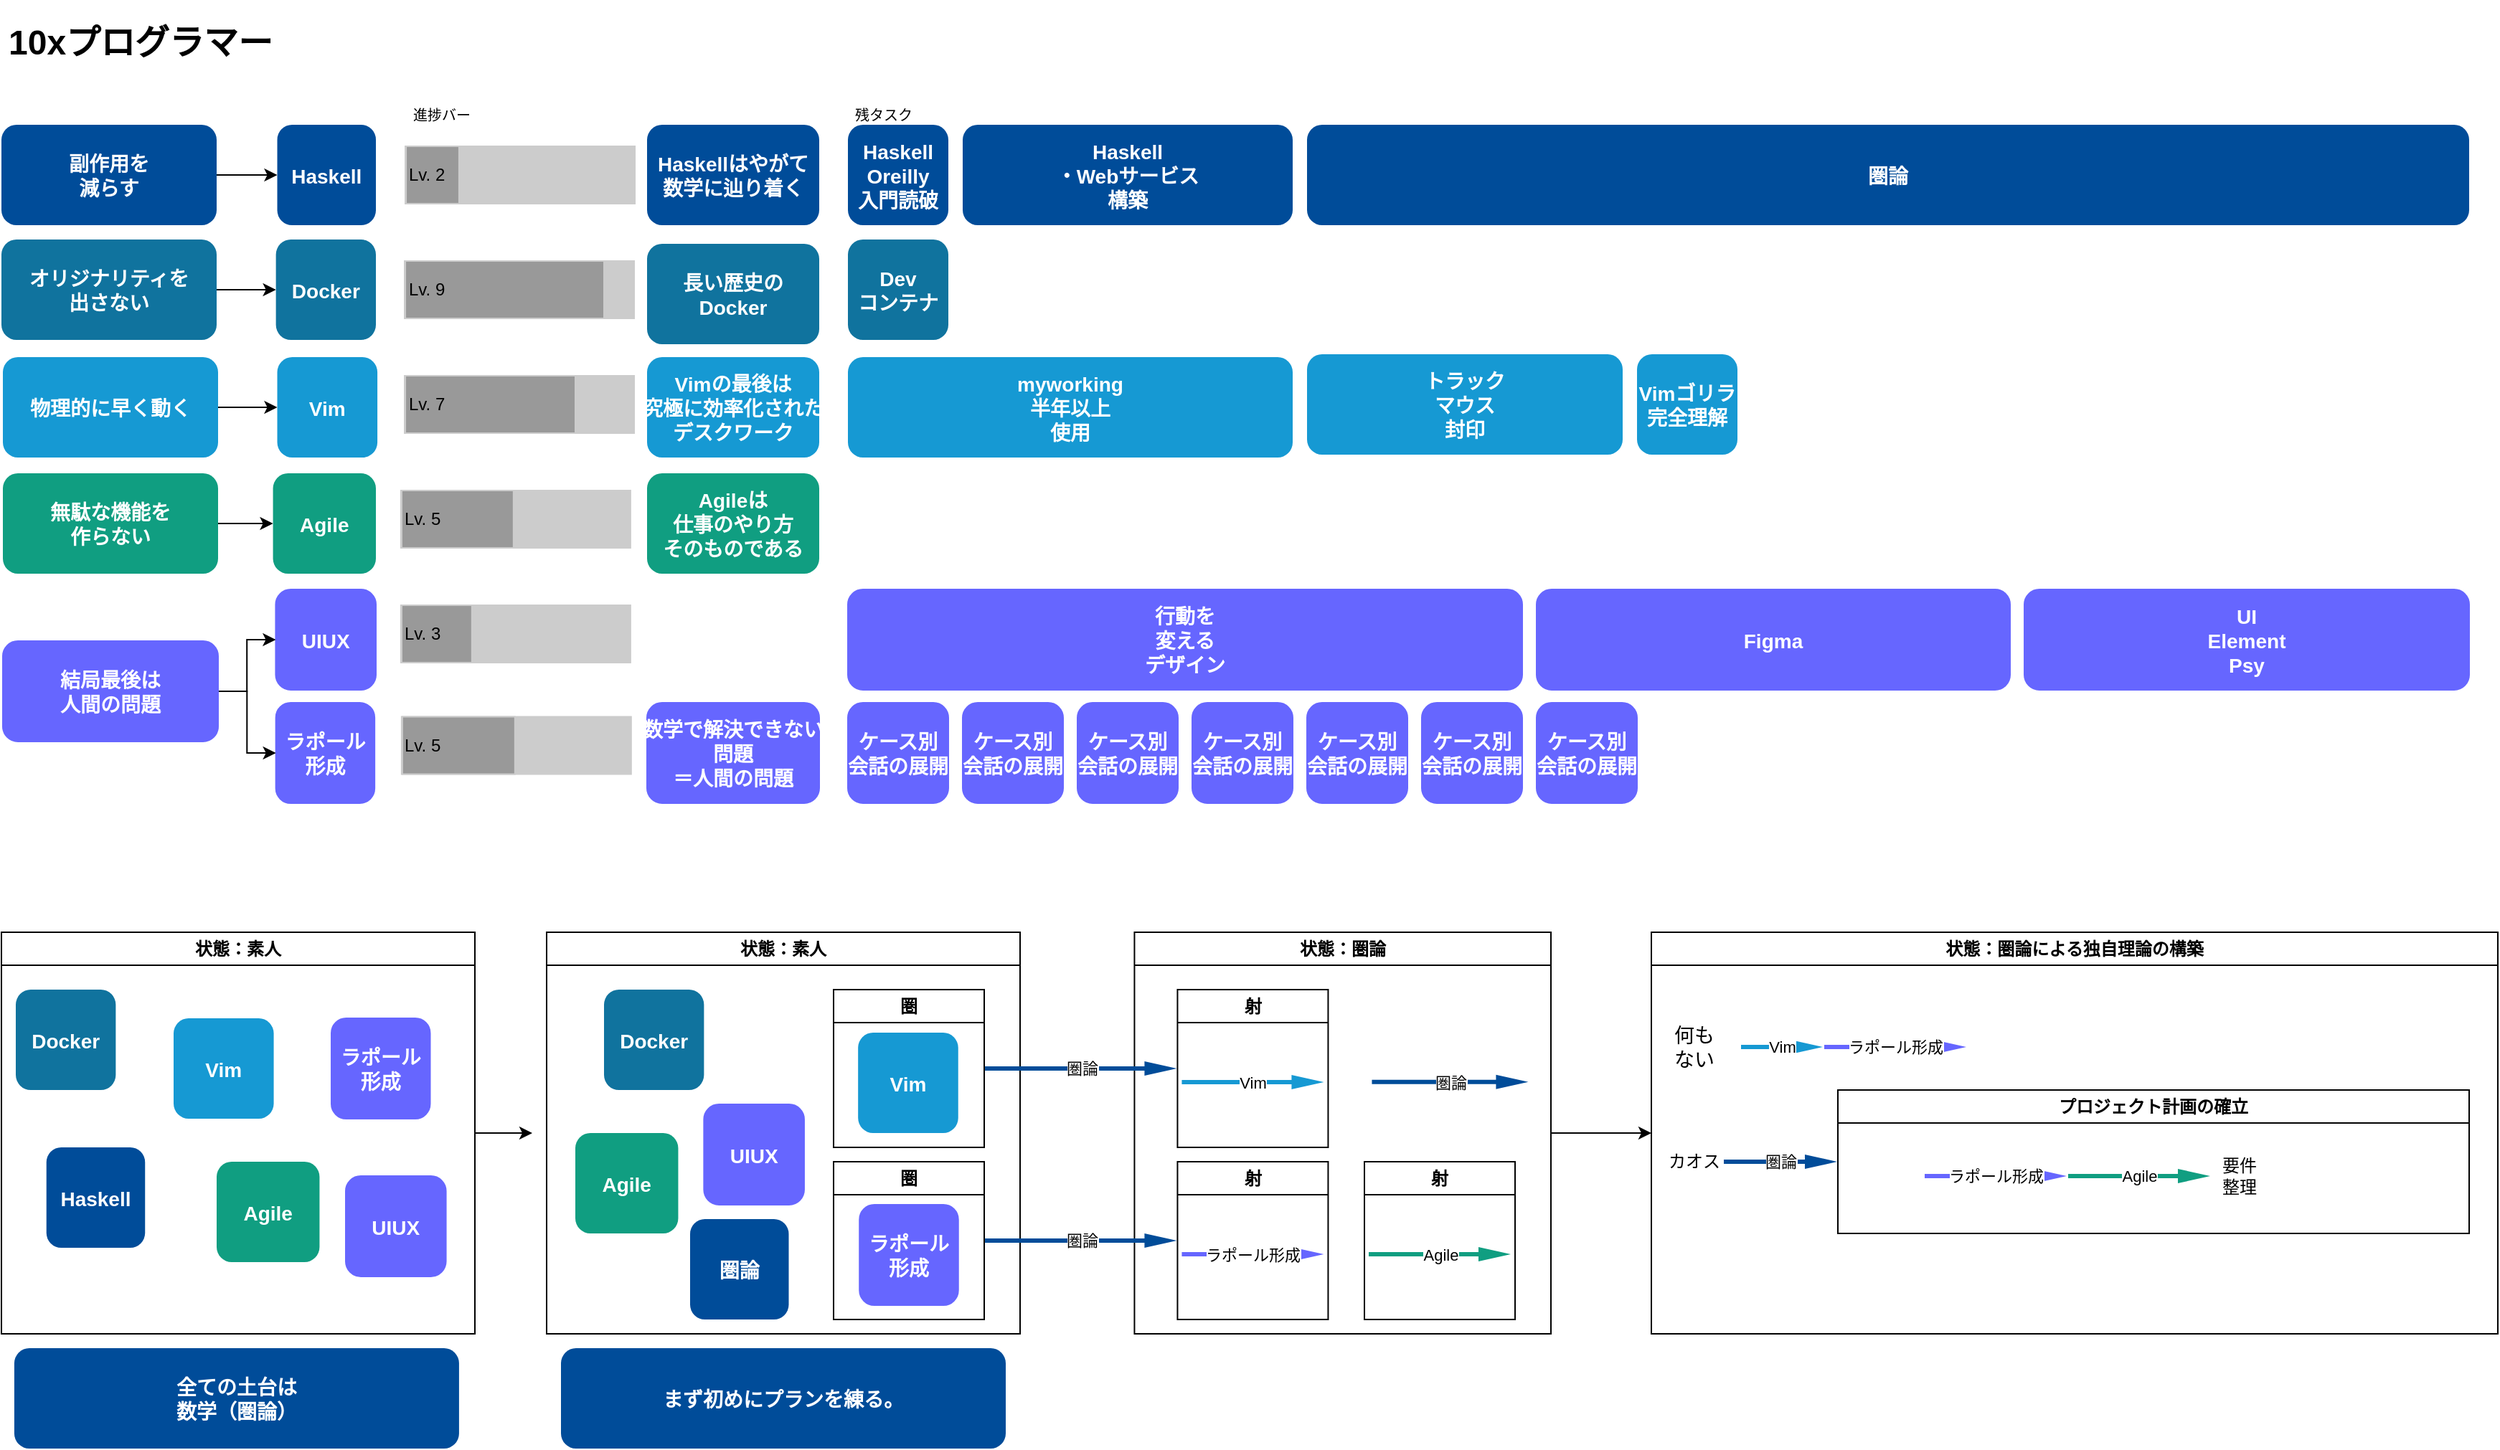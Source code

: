 <mxfile version="22.1.15" type="github" pages="5">
  <diagram name="arch" id="lc0XdFxbBfCPJv5JOVG3">
    <mxGraphModel dx="666" dy="803" grid="1" gridSize="10" guides="1" tooltips="1" connect="1" arrows="1" fold="1" page="1" pageScale="1" pageWidth="827" pageHeight="1169" math="0" shadow="0">
      <root>
        <mxCell id="0" />
        <mxCell id="1" parent="0" />
        <mxCell id="KdP75HX4KpQWsnjV_Gn1-7" value="Agile" style="rounded=1;fillColor=#109e81;strokeColor=none;shadow=0;gradientColor=none;fontStyle=1;fontColor=#FFFFFF;fontSize=14;" parent="1" vertex="1">
          <mxGeometry x="1069.28" y="360" width="71.72" height="70" as="geometry" />
        </mxCell>
        <mxCell id="KdP75HX4KpQWsnjV_Gn1-9" value="Vim" style="rounded=1;fillColor=#1699D3;strokeColor=none;shadow=0;gradientColor=none;fontStyle=1;fontColor=#FFFFFF;fontSize=14;" parent="1" vertex="1">
          <mxGeometry x="1072.25" y="279" width="69.79" height="70" as="geometry" />
        </mxCell>
        <mxCell id="KdP75HX4KpQWsnjV_Gn1-16" value="Haskell" style="rounded=1;fillColor=#004C99;strokeColor=none;shadow=0;gradientColor=none;fontStyle=1;fontColor=#FFFFFF;fontSize=14;" parent="1" vertex="1">
          <mxGeometry x="1072.25" y="117" width="68.75" height="70" as="geometry" />
        </mxCell>
        <mxCell id="KdP75HX4KpQWsnjV_Gn1-23" value="UIUX" style="rounded=1;fillColor=#6666FF;strokeColor=#6666FF;shadow=0;gradientColor=none;fontStyle=1;fontColor=#FFFFFF;fontSize=14;" parent="1" vertex="1">
          <mxGeometry x="1071.21" y="441" width="69.79" height="70" as="geometry" />
        </mxCell>
        <mxCell id="KdP75HX4KpQWsnjV_Gn1-25" value="ラポール&#xa;形成" style="rounded=1;fillColor=#6666FF;strokeColor=#6666FF;shadow=0;gradientColor=none;fontStyle=1;fontColor=#FFFFFF;fontSize=14;" parent="1" vertex="1">
          <mxGeometry x="1071.32" y="520" width="68.75" height="70" as="geometry" />
        </mxCell>
        <mxCell id="oj9QsQ3zu7cd3rdEB_5L-4" style="edgeStyle=orthogonalEdgeStyle;rounded=0;orthogonalLoop=1;jettySize=auto;html=1;entryX=0;entryY=0.5;entryDx=0;entryDy=0;" parent="1" source="0zhD8Vz5HRVrSgqt4NQ7-1" target="KdP75HX4KpQWsnjV_Gn1-7" edge="1">
          <mxGeometry relative="1" as="geometry" />
        </mxCell>
        <mxCell id="0zhD8Vz5HRVrSgqt4NQ7-1" value="無駄な機能を&#xa;作らない" style="rounded=1;fillColor=#109e81;strokeColor=none;shadow=0;gradientColor=none;fontStyle=1;fontColor=#FFFFFF;fontSize=14;" parent="1" vertex="1">
          <mxGeometry x="881" y="360" width="150" height="70" as="geometry" />
        </mxCell>
        <mxCell id="oj9QsQ3zu7cd3rdEB_5L-6" style="edgeStyle=orthogonalEdgeStyle;rounded=0;orthogonalLoop=1;jettySize=auto;html=1;" parent="1" source="0zhD8Vz5HRVrSgqt4NQ7-4" target="KdP75HX4KpQWsnjV_Gn1-16" edge="1">
          <mxGeometry relative="1" as="geometry">
            <mxPoint x="1064.54" y="157" as="targetPoint" />
          </mxGeometry>
        </mxCell>
        <mxCell id="0zhD8Vz5HRVrSgqt4NQ7-4" value="副作用を&#xa;減らす" style="rounded=1;fillColor=#004C99;strokeColor=none;shadow=0;gradientColor=none;fontStyle=1;fontColor=#FFFFFF;fontSize=14;" parent="1" vertex="1">
          <mxGeometry x="880" y="117" width="150" height="70" as="geometry" />
        </mxCell>
        <mxCell id="oj9QsQ3zu7cd3rdEB_5L-7" style="edgeStyle=orthogonalEdgeStyle;rounded=0;orthogonalLoop=1;jettySize=auto;html=1;entryX=0;entryY=0.5;entryDx=0;entryDy=0;" parent="1" source="0zhD8Vz5HRVrSgqt4NQ7-5" target="KdP75HX4KpQWsnjV_Gn1-9" edge="1">
          <mxGeometry relative="1" as="geometry" />
        </mxCell>
        <mxCell id="0zhD8Vz5HRVrSgqt4NQ7-5" value="物理的に早く動く" style="rounded=1;fillColor=#1699D3;strokeColor=none;shadow=0;gradientColor=none;fontStyle=1;fontColor=#FFFFFF;fontSize=14;" parent="1" vertex="1">
          <mxGeometry x="881" y="279" width="150" height="70" as="geometry" />
        </mxCell>
        <mxCell id="oj9QsQ3zu7cd3rdEB_5L-2" style="edgeStyle=orthogonalEdgeStyle;rounded=0;orthogonalLoop=1;jettySize=auto;html=1;" parent="1" source="0zhD8Vz5HRVrSgqt4NQ7-6" target="KdP75HX4KpQWsnjV_Gn1-23" edge="1">
          <mxGeometry relative="1" as="geometry" />
        </mxCell>
        <mxCell id="oj9QsQ3zu7cd3rdEB_5L-3" style="edgeStyle=orthogonalEdgeStyle;rounded=0;orthogonalLoop=1;jettySize=auto;html=1;" parent="1" source="0zhD8Vz5HRVrSgqt4NQ7-6" target="KdP75HX4KpQWsnjV_Gn1-25" edge="1">
          <mxGeometry relative="1" as="geometry" />
        </mxCell>
        <mxCell id="0zhD8Vz5HRVrSgqt4NQ7-6" value="結局最後は&#xa;人間の問題" style="rounded=1;fillColor=#6666FF;strokeColor=#6666FF;shadow=0;gradientColor=none;fontStyle=1;fontColor=#FFFFFF;fontSize=14;" parent="1" vertex="1">
          <mxGeometry x="881" y="477" width="150" height="70" as="geometry" />
        </mxCell>
        <mxCell id="9ewcho2KS6K_RmvRvXMN-1" value="" style="rounded=0;whiteSpace=wrap;html=1;strokeColor=#CCCCCC;fillColor=#CCCCCC;" parent="1" vertex="1">
          <mxGeometry x="1158.44" y="452" width="160" height="40" as="geometry" />
        </mxCell>
        <mxCell id="9ewcho2KS6K_RmvRvXMN-2" value="Lv. 3" style="rounded=0;whiteSpace=wrap;html=1;strokeColor=#CCCCCC;fillColor=#999999;align=left;" parent="1" vertex="1">
          <mxGeometry x="1158.96" y="452" width="48.96" height="40" as="geometry" />
        </mxCell>
        <mxCell id="9ewcho2KS6K_RmvRvXMN-3" value="" style="rounded=0;whiteSpace=wrap;html=1;strokeColor=#CCCCCC;fillColor=#CCCCCC;" parent="1" vertex="1">
          <mxGeometry x="1158.92" y="529.75" width="160" height="40" as="geometry" />
        </mxCell>
        <mxCell id="9ewcho2KS6K_RmvRvXMN-4" value="Lv. 5" style="rounded=0;whiteSpace=wrap;html=1;strokeColor=#CCCCCC;fillColor=#999999;align=left;" parent="1" vertex="1">
          <mxGeometry x="1159.44" y="529.75" width="78.48" height="40" as="geometry" />
        </mxCell>
        <mxCell id="9ewcho2KS6K_RmvRvXMN-5" value="" style="rounded=0;whiteSpace=wrap;html=1;strokeColor=#CCCCCC;fillColor=#CCCCCC;" parent="1" vertex="1">
          <mxGeometry x="1158.44" y="372" width="160" height="40" as="geometry" />
        </mxCell>
        <mxCell id="9ewcho2KS6K_RmvRvXMN-6" value="Lv. 5" style="rounded=0;whiteSpace=wrap;html=1;strokeColor=#CCCCCC;fillColor=#999999;align=left;" parent="1" vertex="1">
          <mxGeometry x="1158.96" y="372" width="77.96" height="40" as="geometry" />
        </mxCell>
        <mxCell id="9ewcho2KS6K_RmvRvXMN-7" value="" style="rounded=0;whiteSpace=wrap;html=1;strokeColor=#CCCCCC;fillColor=#CCCCCC;" parent="1" vertex="1">
          <mxGeometry x="1161" y="212" width="160" height="40" as="geometry" />
        </mxCell>
        <mxCell id="9ewcho2KS6K_RmvRvXMN-8" value="Lv. 9" style="rounded=0;whiteSpace=wrap;html=1;strokeColor=#CCCCCC;fillColor=#999999;align=left;" parent="1" vertex="1">
          <mxGeometry x="1161.52" y="212" width="138.48" height="40" as="geometry" />
        </mxCell>
        <mxCell id="9ewcho2KS6K_RmvRvXMN-9" value="" style="rounded=0;whiteSpace=wrap;html=1;strokeColor=#CCCCCC;fillColor=#CCCCCC;" parent="1" vertex="1">
          <mxGeometry x="1161.52" y="132" width="160" height="40" as="geometry" />
        </mxCell>
        <mxCell id="9ewcho2KS6K_RmvRvXMN-10" value="Lv. 2" style="rounded=0;whiteSpace=wrap;html=1;strokeColor=#CCCCCC;fillColor=#999999;align=left;" parent="1" vertex="1">
          <mxGeometry x="1162.04" y="132" width="36.92" height="40" as="geometry" />
        </mxCell>
        <mxCell id="9ewcho2KS6K_RmvRvXMN-11" value="" style="rounded=0;whiteSpace=wrap;html=1;strokeColor=#CCCCCC;fillColor=#CCCCCC;" parent="1" vertex="1">
          <mxGeometry x="1161" y="292" width="160" height="40" as="geometry" />
        </mxCell>
        <mxCell id="9ewcho2KS6K_RmvRvXMN-12" value="Lv. 7" style="rounded=0;whiteSpace=wrap;html=1;strokeColor=#CCCCCC;fillColor=#999999;align=left;" parent="1" vertex="1">
          <mxGeometry x="1161.52" y="292" width="118.48" height="40" as="geometry" />
        </mxCell>
        <mxCell id="gBXc2Ve5lYYaHQ5tpXYo-3" style="edgeStyle=orthogonalEdgeStyle;rounded=0;orthogonalLoop=1;jettySize=auto;html=1;entryX=0;entryY=0.5;entryDx=0;entryDy=0;" parent="1" source="gBXc2Ve5lYYaHQ5tpXYo-1" target="gBXc2Ve5lYYaHQ5tpXYo-2" edge="1">
          <mxGeometry relative="1" as="geometry" />
        </mxCell>
        <mxCell id="gBXc2Ve5lYYaHQ5tpXYo-1" value="オリジナリティを&#xa;出さない" style="rounded=1;fillColor=#10739E;strokeColor=none;shadow=0;gradientColor=none;fontStyle=1;fontColor=#FFFFFF;fontSize=14;" parent="1" vertex="1">
          <mxGeometry x="880" y="197" width="150" height="70" as="geometry" />
        </mxCell>
        <mxCell id="gBXc2Ve5lYYaHQ5tpXYo-2" value="Docker" style="rounded=1;fillColor=#10739E;strokeColor=none;shadow=0;gradientColor=none;fontStyle=1;fontColor=#FFFFFF;fontSize=14;" parent="1" vertex="1">
          <mxGeometry x="1071.32" y="197" width="69.68" height="70" as="geometry" />
        </mxCell>
        <mxCell id="thIG1wyLubGTXrxPa3Ao-1" value="&lt;h1&gt;10xプログラマー&lt;/h1&gt;" style="text;html=1;strokeColor=none;fillColor=none;spacing=5;spacingTop=-20;whiteSpace=wrap;overflow=hidden;rounded=0;shadow=0;" parent="1" vertex="1">
          <mxGeometry x="880" y="40" width="200" height="40" as="geometry" />
        </mxCell>
        <mxCell id="mjs3XZnm56XjurGKM9Tk-4" value="&lt;h1&gt;&lt;/h1&gt;&lt;span style=&quot;background-color: initial;&quot;&gt;&lt;div style=&quot;text-align: right;&quot;&gt;&lt;font size=&quot;1&quot;&gt;残タスク&lt;/font&gt;&lt;/div&gt;&lt;/span&gt;" style="text;html=1;strokeColor=none;fillColor=none;spacing=5;spacingTop=-20;whiteSpace=wrap;overflow=hidden;rounded=0;shadow=0;" parent="1" vertex="1">
          <mxGeometry x="1470" y="97" width="48.48" height="20" as="geometry" />
        </mxCell>
        <mxCell id="mjs3XZnm56XjurGKM9Tk-8" value="&lt;h1&gt;&lt;/h1&gt;&lt;span style=&quot;background-color: initial;&quot;&gt;&lt;div style=&quot;text-align: right;&quot;&gt;&lt;font size=&quot;1&quot;&gt;進捗バー&lt;/font&gt;&lt;/div&gt;&lt;/span&gt;" style="text;html=1;strokeColor=none;fillColor=none;spacing=5;spacingTop=-20;whiteSpace=wrap;overflow=hidden;rounded=0;shadow=0;" parent="1" vertex="1">
          <mxGeometry x="1162.04" y="97" width="48.48" height="20" as="geometry" />
        </mxCell>
        <mxCell id="e_t0Bietr3c_jB36frHB-2" value="Haskellはやがて&#xa;数学に辿り着く" style="rounded=1;fillColor=#004C99;strokeColor=none;shadow=0;gradientColor=none;fontStyle=1;fontColor=#FFFFFF;fontSize=14;" parent="1" vertex="1">
          <mxGeometry x="1330" y="117" width="120" height="70" as="geometry" />
        </mxCell>
        <mxCell id="e_t0Bietr3c_jB36frHB-3" value="Vimの最後は&#xa;究極に効率化された&#xa;デスクワーク" style="rounded=1;fillColor=#1699D3;strokeColor=none;shadow=0;gradientColor=none;fontStyle=1;fontColor=#FFFFFF;fontSize=14;" parent="1" vertex="1">
          <mxGeometry x="1330" y="279" width="120" height="70" as="geometry" />
        </mxCell>
        <mxCell id="e_t0Bietr3c_jB36frHB-4" value="Agileは&#xa;仕事のやり方&#xa;そのものである" style="rounded=1;fillColor=#109e81;strokeColor=none;shadow=0;gradientColor=none;fontStyle=1;fontColor=#FFFFFF;fontSize=14;" parent="1" vertex="1">
          <mxGeometry x="1330" y="360" width="120" height="70" as="geometry" />
        </mxCell>
        <mxCell id="e_t0Bietr3c_jB36frHB-5" value="長い歴史の&#xa;Docker" style="rounded=1;fillColor=#10739E;strokeColor=none;shadow=0;gradientColor=none;fontStyle=1;fontColor=#FFFFFF;fontSize=14;" parent="1" vertex="1">
          <mxGeometry x="1330" y="200" width="120" height="70" as="geometry" />
        </mxCell>
        <mxCell id="fy86XIWMFKpgeu0owvmS-1" value="数学で解決できない&#xa;問題&#xa;＝人間の問題" style="rounded=1;fillColor=#6666FF;strokeColor=#6666FF;shadow=0;gradientColor=none;fontStyle=1;fontColor=#FFFFFF;fontSize=14;" parent="1" vertex="1">
          <mxGeometry x="1330" y="520" width="120" height="70" as="geometry" />
        </mxCell>
        <mxCell id="nU4CDknDRYQ1V7SzBWqK-1" value="Haskell&#xa;Oreilly&#xa;入門読破" style="rounded=1;fillColor=#004C99;strokeColor=none;shadow=0;gradientColor=none;fontStyle=1;fontColor=#FFFFFF;fontSize=14;" parent="1" vertex="1">
          <mxGeometry x="1470" y="117" width="70" height="70" as="geometry" />
        </mxCell>
        <mxCell id="nU4CDknDRYQ1V7SzBWqK-2" value="Haskell&#xa;・Webサービス&#xa;構築" style="rounded=1;fillColor=#004C99;strokeColor=none;shadow=0;gradientColor=none;fontStyle=1;fontColor=#FFFFFF;fontSize=14;" parent="1" vertex="1">
          <mxGeometry x="1550" y="117" width="230" height="70" as="geometry" />
        </mxCell>
        <mxCell id="nU4CDknDRYQ1V7SzBWqK-3" value="Dev&#xa;コンテナ" style="rounded=1;fillColor=#10739E;strokeColor=none;shadow=0;gradientColor=none;fontStyle=1;fontColor=#FFFFFF;fontSize=14;" parent="1" vertex="1">
          <mxGeometry x="1470" y="197" width="70" height="70" as="geometry" />
        </mxCell>
        <mxCell id="nU4CDknDRYQ1V7SzBWqK-4" value="myworking&#xa;半年以上&#xa;使用" style="rounded=1;fillColor=#1699D3;strokeColor=none;shadow=0;gradientColor=none;fontStyle=1;fontColor=#FFFFFF;fontSize=14;" parent="1" vertex="1">
          <mxGeometry x="1470" y="279" width="310" height="70" as="geometry" />
        </mxCell>
        <mxCell id="nU4CDknDRYQ1V7SzBWqK-5" value="Vimゴリラ&#xa;完全理解" style="rounded=1;fillColor=#1699D3;strokeColor=none;shadow=0;gradientColor=none;fontStyle=1;fontColor=#FFFFFF;fontSize=14;" parent="1" vertex="1">
          <mxGeometry x="2020" y="277" width="70" height="70" as="geometry" />
        </mxCell>
        <mxCell id="nU4CDknDRYQ1V7SzBWqK-6" value="トラック&#xa;マウス&#xa;封印" style="rounded=1;fillColor=#1699D3;strokeColor=none;shadow=0;gradientColor=none;fontStyle=1;fontColor=#FFFFFF;fontSize=14;" parent="1" vertex="1">
          <mxGeometry x="1790" y="277" width="220" height="70" as="geometry" />
        </mxCell>
        <mxCell id="nU4CDknDRYQ1V7SzBWqK-7" value="行動を&#xa;変える&#xa;デザイン" style="rounded=1;fillColor=#6666FF;strokeColor=#6666FF;shadow=0;gradientColor=none;fontStyle=1;fontColor=#FFFFFF;fontSize=14;" parent="1" vertex="1">
          <mxGeometry x="1470" y="441" width="470" height="70" as="geometry" />
        </mxCell>
        <mxCell id="nU4CDknDRYQ1V7SzBWqK-9" value="ケース別&#xa;会話の展開" style="rounded=1;fillColor=#6666FF;strokeColor=#6666FF;shadow=0;gradientColor=none;fontStyle=1;fontColor=#FFFFFF;fontSize=14;" parent="1" vertex="1">
          <mxGeometry x="1470" y="520" width="70" height="70" as="geometry" />
        </mxCell>
        <mxCell id="nU4CDknDRYQ1V7SzBWqK-10" value="ケース別&#xa;会話の展開" style="rounded=1;fillColor=#6666FF;strokeColor=#6666FF;shadow=0;gradientColor=none;fontStyle=1;fontColor=#FFFFFF;fontSize=14;" parent="1" vertex="1">
          <mxGeometry x="1550" y="520" width="70" height="70" as="geometry" />
        </mxCell>
        <mxCell id="nU4CDknDRYQ1V7SzBWqK-11" value="ケース別&#xa;会話の展開" style="rounded=1;fillColor=#6666FF;strokeColor=#6666FF;shadow=0;gradientColor=none;fontStyle=1;fontColor=#FFFFFF;fontSize=14;" parent="1" vertex="1">
          <mxGeometry x="1630" y="520" width="70" height="70" as="geometry" />
        </mxCell>
        <mxCell id="nU4CDknDRYQ1V7SzBWqK-12" value="ケース別&#xa;会話の展開" style="rounded=1;fillColor=#6666FF;strokeColor=#6666FF;shadow=0;gradientColor=none;fontStyle=1;fontColor=#FFFFFF;fontSize=14;" parent="1" vertex="1">
          <mxGeometry x="1710" y="520" width="70" height="70" as="geometry" />
        </mxCell>
        <mxCell id="nU4CDknDRYQ1V7SzBWqK-13" value="ケース別&#xa;会話の展開" style="rounded=1;fillColor=#6666FF;strokeColor=#6666FF;shadow=0;gradientColor=none;fontStyle=1;fontColor=#FFFFFF;fontSize=14;" parent="1" vertex="1">
          <mxGeometry x="1790" y="520" width="70" height="70" as="geometry" />
        </mxCell>
        <mxCell id="nU4CDknDRYQ1V7SzBWqK-14" value="ケース別&#xa;会話の展開" style="rounded=1;fillColor=#6666FF;strokeColor=#6666FF;shadow=0;gradientColor=none;fontStyle=1;fontColor=#FFFFFF;fontSize=14;" parent="1" vertex="1">
          <mxGeometry x="1870" y="520" width="70" height="70" as="geometry" />
        </mxCell>
        <mxCell id="nU4CDknDRYQ1V7SzBWqK-15" value="ケース別&#xa;会話の展開" style="rounded=1;fillColor=#6666FF;strokeColor=#6666FF;shadow=0;gradientColor=none;fontStyle=1;fontColor=#FFFFFF;fontSize=14;" parent="1" vertex="1">
          <mxGeometry x="1950" y="520" width="70" height="70" as="geometry" />
        </mxCell>
        <mxCell id="gTbo-PKmi0BazbKfQB6u-1" value="Figma" style="rounded=1;fillColor=#6666FF;strokeColor=#6666FF;shadow=0;gradientColor=none;fontStyle=1;fontColor=#FFFFFF;fontSize=14;" parent="1" vertex="1">
          <mxGeometry x="1950" y="441" width="330" height="70" as="geometry" />
        </mxCell>
        <mxCell id="gTbo-PKmi0BazbKfQB6u-2" value="UI&#xa;Element&#xa;Psy" style="rounded=1;fillColor=#6666FF;strokeColor=#6666FF;shadow=0;gradientColor=none;fontStyle=1;fontColor=#FFFFFF;fontSize=14;" parent="1" vertex="1">
          <mxGeometry x="2290" y="441" width="310" height="70" as="geometry" />
        </mxCell>
        <mxCell id="gTbo-PKmi0BazbKfQB6u-3" value="圏論" style="rounded=1;fillColor=#004C99;strokeColor=none;shadow=0;gradientColor=none;fontStyle=1;fontColor=#FFFFFF;fontSize=14;" parent="1" vertex="1">
          <mxGeometry x="1790" y="117" width="810" height="70" as="geometry" />
        </mxCell>
        <mxCell id="E-fuVK-2oUL1VDxeC7mp-1" value="まず初めにプランを練る。" style="rounded=1;fillColor=#004C99;strokeColor=none;shadow=0;gradientColor=none;fontStyle=1;fontColor=#FFFFFF;fontSize=14;" parent="1" vertex="1">
          <mxGeometry x="1270" y="970" width="310" height="70" as="geometry" />
        </mxCell>
        <mxCell id="E-fuVK-2oUL1VDxeC7mp-3" value="状態：素人" style="swimlane;whiteSpace=wrap;html=1;" parent="1" vertex="1">
          <mxGeometry x="880" y="680" width="330" height="280" as="geometry" />
        </mxCell>
        <mxCell id="E-fuVK-2oUL1VDxeC7mp-4" value="Docker" style="rounded=1;fillColor=#10739E;strokeColor=none;shadow=0;gradientColor=none;fontStyle=1;fontColor=#FFFFFF;fontSize=14;" parent="E-fuVK-2oUL1VDxeC7mp-3" vertex="1">
          <mxGeometry x="10.0" y="40" width="69.68" height="70" as="geometry" />
        </mxCell>
        <mxCell id="E-fuVK-2oUL1VDxeC7mp-5" value="Vim" style="rounded=1;fillColor=#1699D3;strokeColor=none;shadow=0;gradientColor=none;fontStyle=1;fontColor=#FFFFFF;fontSize=14;" parent="E-fuVK-2oUL1VDxeC7mp-3" vertex="1">
          <mxGeometry x="120.0" y="60" width="69.79" height="70" as="geometry" />
        </mxCell>
        <mxCell id="E-fuVK-2oUL1VDxeC7mp-6" value="Haskell" style="rounded=1;fillColor=#004C99;strokeColor=none;shadow=0;gradientColor=none;fontStyle=1;fontColor=#FFFFFF;fontSize=14;" parent="E-fuVK-2oUL1VDxeC7mp-3" vertex="1">
          <mxGeometry x="31.36" y="150" width="68.75" height="70" as="geometry" />
        </mxCell>
        <mxCell id="E-fuVK-2oUL1VDxeC7mp-7" value="Agile" style="rounded=1;fillColor=#109e81;strokeColor=none;shadow=0;gradientColor=none;fontStyle=1;fontColor=#FFFFFF;fontSize=14;" parent="E-fuVK-2oUL1VDxeC7mp-3" vertex="1">
          <mxGeometry x="150" y="160" width="71.72" height="70" as="geometry" />
        </mxCell>
        <mxCell id="E-fuVK-2oUL1VDxeC7mp-9" value="UIUX" style="rounded=1;fillColor=#6666FF;strokeColor=#6666FF;shadow=0;gradientColor=none;fontStyle=1;fontColor=#FFFFFF;fontSize=14;" parent="E-fuVK-2oUL1VDxeC7mp-3" vertex="1">
          <mxGeometry x="240" y="170" width="69.79" height="70" as="geometry" />
        </mxCell>
        <mxCell id="E-fuVK-2oUL1VDxeC7mp-10" value="ラポール&#xa;形成" style="rounded=1;fillColor=#6666FF;strokeColor=#6666FF;shadow=0;gradientColor=none;fontStyle=1;fontColor=#FFFFFF;fontSize=14;" parent="E-fuVK-2oUL1VDxeC7mp-3" vertex="1">
          <mxGeometry x="230" y="60" width="68.75" height="70" as="geometry" />
        </mxCell>
        <mxCell id="7sNiNrf3S9Rm7AmQDc8W-1" value="全ての土台は&#xa;数学（圏論）" style="rounded=1;fillColor=#004C99;strokeColor=none;shadow=0;gradientColor=none;fontStyle=1;fontColor=#FFFFFF;fontSize=14;" parent="1" vertex="1">
          <mxGeometry x="888.96" y="970" width="310" height="70" as="geometry" />
        </mxCell>
        <mxCell id="E-fuVK-2oUL1VDxeC7mp-8" value="" style="endArrow=classic;html=1;rounded=0;exitX=1;exitY=0.5;exitDx=0;exitDy=0;" parent="1" source="E-fuVK-2oUL1VDxeC7mp-3" edge="1">
          <mxGeometry width="50" height="50" relative="1" as="geometry">
            <mxPoint x="1560" y="710" as="sourcePoint" />
            <mxPoint x="1250" y="820" as="targetPoint" />
          </mxGeometry>
        </mxCell>
        <mxCell id="BILLL964fQdBpIoS6RdD-1" value="状態：素人" style="swimlane;whiteSpace=wrap;html=1;" parent="1" vertex="1">
          <mxGeometry x="1260" y="680" width="330" height="280" as="geometry" />
        </mxCell>
        <mxCell id="BILLL964fQdBpIoS6RdD-2" value="Docker" style="rounded=1;fillColor=#10739E;strokeColor=none;shadow=0;gradientColor=none;fontStyle=1;fontColor=#FFFFFF;fontSize=14;" parent="BILLL964fQdBpIoS6RdD-1" vertex="1">
          <mxGeometry x="40.0" y="40" width="69.68" height="70" as="geometry" />
        </mxCell>
        <mxCell id="BILLL964fQdBpIoS6RdD-4" value="圏論" style="rounded=1;fillColor=#004C99;strokeColor=none;shadow=0;gradientColor=none;fontStyle=1;fontColor=#FFFFFF;fontSize=14;" parent="BILLL964fQdBpIoS6RdD-1" vertex="1">
          <mxGeometry x="100.0" y="200" width="68.75" height="70" as="geometry" />
        </mxCell>
        <mxCell id="BILLL964fQdBpIoS6RdD-5" value="Agile" style="rounded=1;fillColor=#109e81;strokeColor=none;shadow=0;gradientColor=none;fontStyle=1;fontColor=#FFFFFF;fontSize=14;" parent="BILLL964fQdBpIoS6RdD-1" vertex="1">
          <mxGeometry x="20" y="140" width="71.72" height="70" as="geometry" />
        </mxCell>
        <mxCell id="BILLL964fQdBpIoS6RdD-25" value="圏" style="swimlane;whiteSpace=wrap;html=1;" parent="BILLL964fQdBpIoS6RdD-1" vertex="1">
          <mxGeometry x="200" y="160" width="105" height="110" as="geometry" />
        </mxCell>
        <mxCell id="BILLL964fQdBpIoS6RdD-26" value="ラポール&#xa;形成" style="rounded=1;fillColor=#6666FF;strokeColor=#6666FF;shadow=0;gradientColor=none;fontStyle=1;fontColor=#FFFFFF;fontSize=14;" parent="BILLL964fQdBpIoS6RdD-25" vertex="1">
          <mxGeometry x="18.12" y="30" width="68.75" height="70" as="geometry" />
        </mxCell>
        <mxCell id="BILLL964fQdBpIoS6RdD-33" value="圏" style="swimlane;whiteSpace=wrap;html=1;" parent="BILLL964fQdBpIoS6RdD-1" vertex="1">
          <mxGeometry x="200" y="40" width="105" height="110" as="geometry" />
        </mxCell>
        <mxCell id="BILLL964fQdBpIoS6RdD-3" value="Vim" style="rounded=1;fillColor=#1699D3;strokeColor=none;shadow=0;gradientColor=none;fontStyle=1;fontColor=#FFFFFF;fontSize=14;" parent="BILLL964fQdBpIoS6RdD-33" vertex="1">
          <mxGeometry x="17.08" y="30" width="69.79" height="70" as="geometry" />
        </mxCell>
        <mxCell id="BILLL964fQdBpIoS6RdD-40" value="UIUX" style="rounded=1;fillColor=#6666FF;strokeColor=#6666FF;shadow=0;gradientColor=none;fontStyle=1;fontColor=#FFFFFF;fontSize=14;" parent="BILLL964fQdBpIoS6RdD-1" vertex="1">
          <mxGeometry x="109.68" y="120" width="69.79" height="70" as="geometry" />
        </mxCell>
        <mxCell id="BILLL964fQdBpIoS6RdD-52" style="edgeStyle=orthogonalEdgeStyle;rounded=0;orthogonalLoop=1;jettySize=auto;html=1;entryX=0;entryY=0.5;entryDx=0;entryDy=0;" parent="1" source="BILLL964fQdBpIoS6RdD-10" target="BILLL964fQdBpIoS6RdD-43" edge="1">
          <mxGeometry relative="1" as="geometry" />
        </mxCell>
        <mxCell id="BILLL964fQdBpIoS6RdD-10" value="状態：圏論" style="swimlane;whiteSpace=wrap;html=1;" parent="1" vertex="1">
          <mxGeometry x="1669.72" y="680" width="290.28" height="280" as="geometry" />
        </mxCell>
        <mxCell id="BILLL964fQdBpIoS6RdD-29" value="射" style="swimlane;whiteSpace=wrap;html=1;" parent="BILLL964fQdBpIoS6RdD-10" vertex="1">
          <mxGeometry x="30" y="160" width="105" height="110" as="geometry" />
        </mxCell>
        <mxCell id="BILLL964fQdBpIoS6RdD-31" value="" style="endArrow=classic;html=1;rounded=0;fillColor=#6666FF;shape=flexArrow;width=3;endSize=7.17;endWidth=6;strokeColor=none;" parent="BILLL964fQdBpIoS6RdD-29" edge="1">
          <mxGeometry relative="1" as="geometry">
            <mxPoint x="2.5" y="64.5" as="sourcePoint" />
            <mxPoint x="102.5" y="64.5" as="targetPoint" />
          </mxGeometry>
        </mxCell>
        <mxCell id="BILLL964fQdBpIoS6RdD-32" value="ラポール形成" style="edgeLabel;resizable=0;html=1;align=center;verticalAlign=middle;" parent="BILLL964fQdBpIoS6RdD-31" connectable="0" vertex="1">
          <mxGeometry relative="1" as="geometry" />
        </mxCell>
        <mxCell id="BILLL964fQdBpIoS6RdD-37" value="射" style="swimlane;whiteSpace=wrap;html=1;" parent="BILLL964fQdBpIoS6RdD-10" vertex="1">
          <mxGeometry x="30" y="40" width="105" height="110" as="geometry" />
        </mxCell>
        <mxCell id="BILLL964fQdBpIoS6RdD-38" value="" style="endArrow=classic;html=1;rounded=0;fillColor=#1699D3;shape=flexArrow;width=3;endSize=7.17;endWidth=6;strokeColor=none;" parent="BILLL964fQdBpIoS6RdD-37" edge="1">
          <mxGeometry relative="1" as="geometry">
            <mxPoint x="2.5" y="64.5" as="sourcePoint" />
            <mxPoint x="102.5" y="64.5" as="targetPoint" />
          </mxGeometry>
        </mxCell>
        <mxCell id="BILLL964fQdBpIoS6RdD-39" value="Vim" style="edgeLabel;resizable=0;html=1;align=center;verticalAlign=middle;" parent="BILLL964fQdBpIoS6RdD-38" connectable="0" vertex="1">
          <mxGeometry relative="1" as="geometry" />
        </mxCell>
        <mxCell id="BILLL964fQdBpIoS6RdD-41" value="" style="endArrow=classic;html=1;rounded=0;fillColor=#004C99;shape=flexArrow;width=3;endSize=7.17;endWidth=6;strokeColor=none;exitX=1;exitY=0.5;exitDx=0;exitDy=0;entryX=0;entryY=0.5;entryDx=0;entryDy=0;" parent="BILLL964fQdBpIoS6RdD-10" edge="1">
          <mxGeometry relative="1" as="geometry">
            <mxPoint x="165" y="104.38" as="sourcePoint" />
            <mxPoint x="275" y="104.38" as="targetPoint" />
          </mxGeometry>
        </mxCell>
        <mxCell id="BILLL964fQdBpIoS6RdD-42" value="圏論" style="edgeLabel;resizable=0;html=1;align=center;verticalAlign=middle;" parent="BILLL964fQdBpIoS6RdD-41" connectable="0" vertex="1">
          <mxGeometry relative="1" as="geometry" />
        </mxCell>
        <mxCell id="BILLL964fQdBpIoS6RdD-59" value="射" style="swimlane;whiteSpace=wrap;html=1;" parent="BILLL964fQdBpIoS6RdD-10" vertex="1">
          <mxGeometry x="160.28" y="160" width="105" height="110" as="geometry" />
        </mxCell>
        <mxCell id="BILLL964fQdBpIoS6RdD-60" value="" style="endArrow=classic;html=1;rounded=0;fillColor=#109E81;shape=flexArrow;width=3;endSize=7.17;endWidth=6;strokeColor=none;" parent="BILLL964fQdBpIoS6RdD-59" edge="1">
          <mxGeometry relative="1" as="geometry">
            <mxPoint x="2.5" y="64.5" as="sourcePoint" />
            <mxPoint x="102.5" y="64.5" as="targetPoint" />
          </mxGeometry>
        </mxCell>
        <mxCell id="BILLL964fQdBpIoS6RdD-61" value="Agile" style="edgeLabel;resizable=0;html=1;align=center;verticalAlign=middle;" parent="BILLL964fQdBpIoS6RdD-60" connectable="0" vertex="1">
          <mxGeometry relative="1" as="geometry" />
        </mxCell>
        <mxCell id="BILLL964fQdBpIoS6RdD-21" value="" style="endArrow=classic;html=1;rounded=0;fillColor=#004C99;shape=flexArrow;width=3;endSize=7.17;endWidth=6;strokeColor=none;exitX=1;exitY=0.5;exitDx=0;exitDy=0;entryX=0;entryY=0.5;entryDx=0;entryDy=0;" parent="1" source="BILLL964fQdBpIoS6RdD-25" target="BILLL964fQdBpIoS6RdD-29" edge="1">
          <mxGeometry relative="1" as="geometry">
            <mxPoint x="1759" y="900" as="sourcePoint" />
            <mxPoint x="1860" y="895" as="targetPoint" />
          </mxGeometry>
        </mxCell>
        <mxCell id="BILLL964fQdBpIoS6RdD-22" value="圏論" style="edgeLabel;resizable=0;html=1;align=center;verticalAlign=middle;" parent="BILLL964fQdBpIoS6RdD-21" connectable="0" vertex="1">
          <mxGeometry relative="1" as="geometry" />
        </mxCell>
        <mxCell id="BILLL964fQdBpIoS6RdD-35" value="" style="endArrow=classic;html=1;rounded=0;fillColor=#004C99;shape=flexArrow;width=3;endSize=7.17;endWidth=6;strokeColor=none;exitX=1;exitY=0.5;exitDx=0;exitDy=0;entryX=0;entryY=0.5;entryDx=0;entryDy=0;" parent="1" source="BILLL964fQdBpIoS6RdD-33" target="BILLL964fQdBpIoS6RdD-37" edge="1">
          <mxGeometry relative="1" as="geometry">
            <mxPoint x="1580" y="774.47" as="sourcePoint" />
            <mxPoint x="1670" y="770" as="targetPoint" />
          </mxGeometry>
        </mxCell>
        <mxCell id="BILLL964fQdBpIoS6RdD-36" value="圏論" style="edgeLabel;resizable=0;html=1;align=center;verticalAlign=middle;" parent="BILLL964fQdBpIoS6RdD-35" connectable="0" vertex="1">
          <mxGeometry relative="1" as="geometry" />
        </mxCell>
        <mxCell id="BILLL964fQdBpIoS6RdD-43" value="状態：圏論による独自理論の構築" style="swimlane;whiteSpace=wrap;html=1;" parent="1" vertex="1">
          <mxGeometry x="2030" y="680" width="590" height="280" as="geometry" />
        </mxCell>
        <mxCell id="BILLL964fQdBpIoS6RdD-50" value="" style="endArrow=classic;html=1;rounded=0;fillColor=#004C99;shape=flexArrow;width=3;endSize=7.17;endWidth=6;strokeColor=none;exitX=1;exitY=0.5;exitDx=0;exitDy=0;entryX=0;entryY=0.5;entryDx=0;entryDy=0;" parent="BILLL964fQdBpIoS6RdD-43" source="BILLL964fQdBpIoS6RdD-62" target="BILLL964fQdBpIoS6RdD-64" edge="1">
          <mxGeometry relative="1" as="geometry">
            <mxPoint x="68.0" y="159.58" as="sourcePoint" />
            <mxPoint x="130" y="160" as="targetPoint" />
          </mxGeometry>
        </mxCell>
        <mxCell id="BILLL964fQdBpIoS6RdD-51" value="圏論" style="edgeLabel;resizable=0;html=1;align=center;verticalAlign=middle;" parent="BILLL964fQdBpIoS6RdD-50" connectable="0" vertex="1">
          <mxGeometry relative="1" as="geometry" />
        </mxCell>
        <mxCell id="BILLL964fQdBpIoS6RdD-48" value="" style="endArrow=classic;html=1;rounded=0;fillColor=#1699D3;shape=flexArrow;width=3;endSize=7.17;endWidth=6;strokeColor=none;exitX=1;exitY=0.5;exitDx=0;exitDy=0;" parent="BILLL964fQdBpIoS6RdD-43" edge="1">
          <mxGeometry relative="1" as="geometry">
            <mxPoint x="62.0" y="80" as="sourcePoint" />
            <mxPoint x="120" y="80" as="targetPoint" />
          </mxGeometry>
        </mxCell>
        <mxCell id="BILLL964fQdBpIoS6RdD-49" value="Vim" style="edgeLabel;resizable=0;html=1;align=center;verticalAlign=middle;" parent="BILLL964fQdBpIoS6RdD-48" connectable="0" vertex="1">
          <mxGeometry relative="1" as="geometry" />
        </mxCell>
        <mxCell id="BILLL964fQdBpIoS6RdD-45" value="" style="endArrow=classic;html=1;rounded=0;fillColor=#6666FF;shape=flexArrow;width=3;endSize=7.17;endWidth=6;strokeColor=none;" parent="BILLL964fQdBpIoS6RdD-43" edge="1">
          <mxGeometry relative="1" as="geometry">
            <mxPoint x="120" y="80" as="sourcePoint" />
            <mxPoint x="220" y="80" as="targetPoint" />
          </mxGeometry>
        </mxCell>
        <mxCell id="BILLL964fQdBpIoS6RdD-46" value="ラポール形成" style="edgeLabel;resizable=0;html=1;align=center;verticalAlign=middle;" parent="BILLL964fQdBpIoS6RdD-45" connectable="0" vertex="1">
          <mxGeometry relative="1" as="geometry" />
        </mxCell>
        <mxCell id="BILLL964fQdBpIoS6RdD-58" value="&lt;font style=&quot;font-size: 14px;&quot;&gt;何もない&lt;br&gt;&lt;/font&gt;" style="text;html=1;strokeColor=none;fillColor=none;align=center;verticalAlign=middle;whiteSpace=wrap;rounded=0;" parent="BILLL964fQdBpIoS6RdD-43" vertex="1">
          <mxGeometry x="10" y="60" width="40" height="40" as="geometry" />
        </mxCell>
        <mxCell id="BILLL964fQdBpIoS6RdD-62" value="&lt;font style=&quot;&quot;&gt;&lt;font style=&quot;font-size: 12px;&quot;&gt;カオス&lt;/font&gt;&lt;br&gt;&lt;/font&gt;" style="text;html=1;strokeColor=none;fillColor=none;align=center;verticalAlign=middle;whiteSpace=wrap;rounded=0;" parent="BILLL964fQdBpIoS6RdD-43" vertex="1">
          <mxGeometry x="10" y="140" width="40" height="40" as="geometry" />
        </mxCell>
        <mxCell id="BILLL964fQdBpIoS6RdD-64" value="プロジェクト計画の確立" style="swimlane;whiteSpace=wrap;html=1;" parent="BILLL964fQdBpIoS6RdD-43" vertex="1">
          <mxGeometry x="130" y="110" width="440" height="100" as="geometry" />
        </mxCell>
        <mxCell id="BILLL964fQdBpIoS6RdD-65" value="" style="endArrow=classic;html=1;rounded=0;fillColor=#6666FF;shape=flexArrow;width=3;endSize=7.17;endWidth=6;strokeColor=none;" parent="BILLL964fQdBpIoS6RdD-64" edge="1">
          <mxGeometry relative="1" as="geometry">
            <mxPoint x="60" y="60" as="sourcePoint" />
            <mxPoint x="160" y="60" as="targetPoint" />
          </mxGeometry>
        </mxCell>
        <mxCell id="BILLL964fQdBpIoS6RdD-66" value="ラポール形成" style="edgeLabel;resizable=0;html=1;align=center;verticalAlign=middle;" parent="BILLL964fQdBpIoS6RdD-65" connectable="0" vertex="1">
          <mxGeometry relative="1" as="geometry" />
        </mxCell>
        <mxCell id="BILLL964fQdBpIoS6RdD-67" value="" style="endArrow=classic;html=1;rounded=0;fillColor=#109E81;shape=flexArrow;width=3;endSize=7.17;endWidth=6;strokeColor=none;" parent="BILLL964fQdBpIoS6RdD-64" edge="1">
          <mxGeometry relative="1" as="geometry">
            <mxPoint x="160" y="60" as="sourcePoint" />
            <mxPoint x="260" y="60" as="targetPoint" />
          </mxGeometry>
        </mxCell>
        <mxCell id="BILLL964fQdBpIoS6RdD-68" value="Agile" style="edgeLabel;resizable=0;html=1;align=center;verticalAlign=middle;" parent="BILLL964fQdBpIoS6RdD-67" connectable="0" vertex="1">
          <mxGeometry relative="1" as="geometry" />
        </mxCell>
        <mxCell id="BILLL964fQdBpIoS6RdD-69" value="&lt;font style=&quot;&quot;&gt;&lt;font style=&quot;font-size: 12px;&quot;&gt;要件&lt;br&gt;&lt;/font&gt;整理&lt;br&gt;&lt;/font&gt;" style="text;html=1;strokeColor=none;fillColor=none;align=center;verticalAlign=middle;whiteSpace=wrap;rounded=0;" parent="BILLL964fQdBpIoS6RdD-64" vertex="1">
          <mxGeometry x="260" y="40" width="40" height="40" as="geometry" />
        </mxCell>
      </root>
    </mxGraphModel>
  </diagram>
  <diagram name="2024year" id="uiUMKeZ0txUB_UNjZnf_">
    <mxGraphModel dx="765" dy="856" grid="1" gridSize="10" guides="1" tooltips="1" connect="1" arrows="1" fold="1" page="1" pageScale="1" pageWidth="827" pageHeight="1169" math="0" shadow="0">
      <root>
        <mxCell id="Bh7SMV7lsvvrdX1vqtc6-0" />
        <mxCell id="Bh7SMV7lsvvrdX1vqtc6-1" parent="Bh7SMV7lsvvrdX1vqtc6-0" />
        <mxCell id="Bh7SMV7lsvvrdX1vqtc6-5" value="1月" style="html=1;shadow=0;dashed=0;align=center;verticalAlign=middle;shape=mxgraph.arrows2.arrow;dy=0;dx=10;notch=10;" parent="Bh7SMV7lsvvrdX1vqtc6-1" vertex="1">
          <mxGeometry x="901" y="108" width="331" height="70" as="geometry" />
        </mxCell>
        <mxCell id="Bh7SMV7lsvvrdX1vqtc6-6" value="エンジニア心理学&#xa;確立&#xa;常時100いいね" style="rounded=1;fillColor=#00CCCC;strokeColor=none;shadow=0;fontStyle=1;fontColor=#ffffff;fontSize=14;" parent="Bh7SMV7lsvvrdX1vqtc6-1" vertex="1">
          <mxGeometry x="1861" y="188" width="310" height="68" as="geometry" />
        </mxCell>
        <mxCell id="Bh7SMV7lsvvrdX1vqtc6-13" value="2月" style="html=1;shadow=0;dashed=0;align=center;verticalAlign=middle;shape=mxgraph.arrows2.arrow;dy=0;dx=10;notch=10;" parent="Bh7SMV7lsvvrdX1vqtc6-1" vertex="1">
          <mxGeometry x="1221" y="108" width="331" height="70" as="geometry" />
        </mxCell>
        <mxCell id="Bh7SMV7lsvvrdX1vqtc6-14" value="3月" style="html=1;shadow=0;dashed=0;align=center;verticalAlign=middle;shape=mxgraph.arrows2.arrow;dy=0;dx=10;notch=10;" parent="Bh7SMV7lsvvrdX1vqtc6-1" vertex="1">
          <mxGeometry x="1541" y="108" width="331" height="70" as="geometry" />
        </mxCell>
        <mxCell id="Bh7SMV7lsvvrdX1vqtc6-15" value="4月" style="html=1;shadow=0;dashed=0;align=center;verticalAlign=middle;shape=mxgraph.arrows2.arrow;dy=0;dx=10;notch=10;" parent="Bh7SMV7lsvvrdX1vqtc6-1" vertex="1">
          <mxGeometry x="1861" y="108" width="331" height="70" as="geometry" />
        </mxCell>
        <mxCell id="Bh7SMV7lsvvrdX1vqtc6-30" value="エンジニア心理学&#xa;「みたことがある！」を確立" style="rounded=1;fillColor=#00CCCC;strokeColor=none;shadow=0;fontStyle=1;fontColor=#ffffff;fontSize=14;" parent="Bh7SMV7lsvvrdX1vqtc6-1" vertex="1">
          <mxGeometry x="1861" y="268" width="310" height="68" as="geometry" />
        </mxCell>
        <mxCell id="Bh7SMV7lsvvrdX1vqtc6-37" value="&lt;h1&gt;年間目標&lt;/h1&gt;" style="text;html=1;strokeColor=none;fillColor=none;spacing=5;spacingTop=-20;whiteSpace=wrap;overflow=hidden;rounded=0;shadow=0;" parent="Bh7SMV7lsvvrdX1vqtc6-1" vertex="1">
          <mxGeometry x="880" y="40" width="480" height="40" as="geometry" />
        </mxCell>
        <mxCell id="Ru7E1SiRD02BdjEPUVSw-0" value="5月" style="html=1;shadow=0;dashed=0;align=center;verticalAlign=middle;shape=mxgraph.arrows2.arrow;dy=0;dx=10;notch=10;" parent="Bh7SMV7lsvvrdX1vqtc6-1" vertex="1">
          <mxGeometry x="2180" y="108" width="331" height="70" as="geometry" />
        </mxCell>
        <mxCell id="Ru7E1SiRD02BdjEPUVSw-1" value="6月" style="html=1;shadow=0;dashed=0;align=center;verticalAlign=middle;shape=mxgraph.arrows2.arrow;dy=0;dx=10;notch=10;" parent="Bh7SMV7lsvvrdX1vqtc6-1" vertex="1">
          <mxGeometry x="2500" y="108" width="331" height="70" as="geometry" />
        </mxCell>
        <mxCell id="Ru7E1SiRD02BdjEPUVSw-2" value="7月" style="html=1;shadow=0;dashed=0;align=center;verticalAlign=middle;shape=mxgraph.arrows2.arrow;dy=0;dx=10;notch=10;" parent="Bh7SMV7lsvvrdX1vqtc6-1" vertex="1">
          <mxGeometry x="2820" y="108" width="331" height="70" as="geometry" />
        </mxCell>
        <mxCell id="Ru7E1SiRD02BdjEPUVSw-3" value="8月" style="html=1;shadow=0;dashed=0;align=center;verticalAlign=middle;shape=mxgraph.arrows2.arrow;dy=0;dx=10;notch=10;" parent="Bh7SMV7lsvvrdX1vqtc6-1" vertex="1">
          <mxGeometry x="3140" y="108" width="331" height="70" as="geometry" />
        </mxCell>
        <mxCell id="Ru7E1SiRD02BdjEPUVSw-4" value="9月" style="html=1;shadow=0;dashed=0;align=center;verticalAlign=middle;shape=mxgraph.arrows2.arrow;dy=0;dx=10;notch=10;" parent="Bh7SMV7lsvvrdX1vqtc6-1" vertex="1">
          <mxGeometry x="3460" y="108" width="331" height="70" as="geometry" />
        </mxCell>
        <mxCell id="Ru7E1SiRD02BdjEPUVSw-5" value="10月" style="html=1;shadow=0;dashed=0;align=center;verticalAlign=middle;shape=mxgraph.arrows2.arrow;dy=0;dx=10;notch=10;" parent="Bh7SMV7lsvvrdX1vqtc6-1" vertex="1">
          <mxGeometry x="3780" y="108" width="331" height="70" as="geometry" />
        </mxCell>
        <mxCell id="Ru7E1SiRD02BdjEPUVSw-6" value="11月" style="html=1;shadow=0;dashed=0;align=center;verticalAlign=middle;shape=mxgraph.arrows2.arrow;dy=0;dx=10;notch=10;" parent="Bh7SMV7lsvvrdX1vqtc6-1" vertex="1">
          <mxGeometry x="4100" y="108" width="331" height="70" as="geometry" />
        </mxCell>
        <mxCell id="Ru7E1SiRD02BdjEPUVSw-7" value="12月" style="html=1;shadow=0;dashed=0;align=center;verticalAlign=middle;shape=mxgraph.arrows2.arrow;dy=0;dx=10;notch=10;" parent="Bh7SMV7lsvvrdX1vqtc6-1" vertex="1">
          <mxGeometry x="4419" y="108" width="331" height="70" as="geometry" />
        </mxCell>
        <mxCell id="Nnz3KufJM8YvIq1ucivo-0" value="myworking" style="rounded=1;fillColor=#1699D3;strokeColor=none;shadow=0;gradientColor=none;fontStyle=1;fontColor=#FFFFFF;fontSize=14;" parent="Bh7SMV7lsvvrdX1vqtc6-1" vertex="1">
          <mxGeometry x="901" y="188" width="639" height="70" as="geometry" />
        </mxCell>
      </root>
    </mxGraphModel>
  </diagram>
  <diagram id="CL9DkSJlGBnOhkRjz52_" name="2023year">
    <mxGraphModel dx="3059" dy="755" grid="1" gridSize="10" guides="1" tooltips="1" connect="1" arrows="1" fold="1" page="1" pageScale="1" pageWidth="827" pageHeight="1169" math="0" shadow="0">
      <root>
        <mxCell id="0" />
        <mxCell id="1" parent="0" />
        <mxCell id="TPT2Fu3MQtTNcKjjQ9W8-1" value="10月" style="html=1;shadow=0;dashed=0;align=center;verticalAlign=middle;shape=mxgraph.arrows2.arrow;dy=0;dx=10;notch=10;" parent="1" vertex="1">
          <mxGeometry x="420" y="108" width="331" height="70" as="geometry" />
        </mxCell>
        <mxCell id="TPT2Fu3MQtTNcKjjQ9W8-2" value="11月" style="html=1;shadow=0;dashed=0;align=center;verticalAlign=middle;shape=mxgraph.arrows2.arrow;dy=0;dx=10;notch=10;" parent="1" vertex="1">
          <mxGeometry x="740" y="108" width="331" height="70" as="geometry" />
        </mxCell>
        <mxCell id="TPT2Fu3MQtTNcKjjQ9W8-3" value="12月" style="html=1;shadow=0;dashed=0;align=center;verticalAlign=middle;shape=mxgraph.arrows2.arrow;dy=0;dx=10;notch=10;" parent="1" vertex="1">
          <mxGeometry x="1061" y="108" width="331" height="70" as="geometry" />
        </mxCell>
        <mxCell id="TPT2Fu3MQtTNcKjjQ9W8-6" value="エンジニア心理学&#xa;ブランド確立" style="rounded=1;fillColor=#00CCCC;strokeColor=none;shadow=0;fontStyle=1;fontColor=#ffffff;fontSize=14;" parent="1" vertex="1">
          <mxGeometry x="421" y="268" width="310" height="68" as="geometry" />
        </mxCell>
        <mxCell id="TPT2Fu3MQtTNcKjjQ9W8-7" value="9月" style="html=1;shadow=0;dashed=0;align=center;verticalAlign=middle;shape=mxgraph.arrows2.arrow;dy=0;dx=10;notch=10;" parent="1" vertex="1">
          <mxGeometry x="100" y="108" width="331" height="70" as="geometry" />
        </mxCell>
        <mxCell id="TPT2Fu3MQtTNcKjjQ9W8-10" value="心理学&#xa;情報集め" style="rounded=1;fillColor=#6666FF;strokeColor=#6666FF;shadow=0;gradientColor=none;fontStyle=1;fontColor=#FFFFFF;fontSize=14;" parent="1" vertex="1">
          <mxGeometry x="99" y="348" width="311" height="70" as="geometry" />
        </mxCell>
        <mxCell id="TPT2Fu3MQtTNcKjjQ9W8-11" value="称号&#xa;「若い」が「おとな」&#xa;「若い」「職人芸」「フルスタック」&#xa;「みたことある！」" style="rounded=1;fillColor=#00CCCC;strokeColor=none;shadow=0;fontStyle=1;fontColor=#ffffff;fontSize=14;" parent="1" vertex="1">
          <mxGeometry x="100" y="188" width="311" height="68" as="geometry" />
        </mxCell>
        <mxCell id="TPT2Fu3MQtTNcKjjQ9W8-15" value="エンジニア心理学&#xa;2記事連続&#xa;50いいね" style="rounded=1;fillColor=#00CCCC;strokeColor=none;shadow=0;fontStyle=1;fontColor=#ffffff;fontSize=14;" parent="1" vertex="1">
          <mxGeometry x="740" y="188" width="151" height="68" as="geometry" />
        </mxCell>
        <mxCell id="TPT2Fu3MQtTNcKjjQ9W8-16" value="エンジニア心理学&#xa;「31いいね」" style="rounded=1;fillColor=#00CCCC;strokeColor=none;shadow=0;fontStyle=1;fontColor=#ffffff;fontSize=14;" parent="1" vertex="1">
          <mxGeometry x="420" y="188" width="311" height="68" as="geometry" />
        </mxCell>
        <mxCell id="TPT2Fu3MQtTNcKjjQ9W8-17" value="視線" style="rounded=1;fillColor=#6666FF;strokeColor=#6666FF;shadow=0;gradientColor=none;fontStyle=1;fontColor=#FFFFFF;fontSize=14;" parent="1" vertex="1">
          <mxGeometry x="661" y="588" width="719" height="70" as="geometry" />
        </mxCell>
        <mxCell id="TPT2Fu3MQtTNcKjjQ9W8-18" value="k8s&#xa;command" style="rounded=1;fillColor=#10739E;strokeColor=none;shadow=0;gradientColor=none;fontStyle=1;fontColor=#FFFFFF;fontSize=14;" parent="1" vertex="1">
          <mxGeometry x="661" y="348" width="70" height="70" as="geometry" />
        </mxCell>
        <mxCell id="TPT2Fu3MQtTNcKjjQ9W8-19" value="k8s&#xa;container&#xa;pod" style="rounded=1;fillColor=#10739E;strokeColor=none;shadow=0;gradientColor=none;fontStyle=1;fontColor=#FFFFFF;fontSize=14;" parent="1" vertex="1">
          <mxGeometry x="660" y="508" width="151" height="70" as="geometry" />
        </mxCell>
        <mxCell id="TPT2Fu3MQtTNcKjjQ9W8-20" value="k8s 9章&#xa;pod管理" style="rounded=1;fillColor=#10739E;strokeColor=none;shadow=0;gradientColor=none;fontStyle=1;fontColor=#FFFFFF;fontSize=14;" parent="1" vertex="1">
          <mxGeometry x="901" y="348" width="70" height="70" as="geometry" />
        </mxCell>
        <mxCell id="TPT2Fu3MQtTNcKjjQ9W8-21" value="k8s 10章&#xa;機密情報" style="rounded=1;fillColor=#10739E;strokeColor=none;shadow=0;gradientColor=none;fontStyle=1;fontColor=#FFFFFF;fontSize=14;" parent="1" vertex="1">
          <mxGeometry x="901" y="428" width="70" height="70" as="geometry" />
        </mxCell>
        <mxCell id="TPT2Fu3MQtTNcKjjQ9W8-22" value="k8s 11章&#xa;secure" style="rounded=1;fillColor=#10739E;strokeColor=none;shadow=0;gradientColor=none;fontStyle=1;fontColor=#FFFFFF;fontSize=14;" parent="1" vertex="1">
          <mxGeometry x="741" y="348" width="70" height="150" as="geometry" />
        </mxCell>
        <mxCell id="TPT2Fu3MQtTNcKjjQ9W8-24" value="エンジニア心理学&#xa;ブランドロゴ作成" style="rounded=1;fillColor=#00CCCC;strokeColor=none;shadow=0;fontStyle=1;fontColor=#ffffff;fontSize=14;" parent="1" vertex="1">
          <mxGeometry x="741" y="268" width="150" height="68" as="geometry" />
        </mxCell>
        <mxCell id="TPT2Fu3MQtTNcKjjQ9W8-25" value="psy_code&#xa;主語" style="rounded=1;fillColor=#6666FF;strokeColor=#6666FF;shadow=0;gradientColor=none;fontStyle=1;fontColor=#FFFFFF;fontSize=14;" parent="1" vertex="1">
          <mxGeometry x="661" y="428" width="71" height="70" as="geometry" />
        </mxCell>
        <mxCell id="TPT2Fu3MQtTNcKjjQ9W8-26" value="&lt;h1&gt;情報集め☀️&lt;/h1&gt;&lt;p&gt;社内でのブランドは確立できたが社外にまでの影響力はない。&lt;span style=&quot;text-align: center;&quot;&gt;今後はQiitaへの投稿を中心に「エンジニア心理学」を&lt;/span&gt;&lt;span style=&quot;text-align: center;&quot;&gt;浸透させていく。&lt;/span&gt;&lt;br&gt;&lt;/p&gt;" style="text;html=1;strokeColor=none;fillColor=none;spacing=5;spacingTop=-20;whiteSpace=wrap;overflow=hidden;rounded=0;" parent="1" vertex="1">
          <mxGeometry x="100" y="440" width="311" height="120" as="geometry" />
        </mxCell>
        <mxCell id="TPT2Fu3MQtTNcKjjQ9W8-27" value="&lt;h1&gt;ブランド確定☀️&lt;/h1&gt;&lt;p&gt;今後の方向性「エンジニア心理学」が定まった。エンジニアとしてのブランド価値向上に繋げる。&lt;/p&gt;&lt;p&gt;また、人生設計レポートをつけはじめてから6ヶ月過ぎた。行動の一貫性が生まれ、&lt;/p&gt;" style="text;html=1;strokeColor=none;fillColor=none;spacing=5;spacingTop=-20;whiteSpace=wrap;overflow=hidden;rounded=0;" parent="1" vertex="1">
          <mxGeometry x="421" y="658" width="311" height="170" as="geometry" />
        </mxCell>
        <mxCell id="TPT2Fu3MQtTNcKjjQ9W8-28" value="" style="shadow=0;dashed=0;html=1;strokeColor=none;fillColor=#006633;labelPosition=center;verticalLabelPosition=bottom;verticalAlign=top;align=center;outlineConnect=0;shape=mxgraph.veeam.checked;" parent="1" vertex="1">
          <mxGeometry x="740" y="188" width="20" height="21" as="geometry" />
        </mxCell>
        <mxCell id="TPT2Fu3MQtTNcKjjQ9W8-30" value="" style="shadow=0;dashed=0;html=1;strokeColor=none;fillColor=#006633;labelPosition=center;verticalLabelPosition=bottom;verticalAlign=top;align=center;outlineConnect=0;shape=mxgraph.veeam.checked;" parent="1" vertex="1">
          <mxGeometry x="661" y="348" width="20" height="21" as="geometry" />
        </mxCell>
        <mxCell id="TPT2Fu3MQtTNcKjjQ9W8-31" value="k8s 11章&#xa;backup" style="rounded=1;fillColor=#10739E;strokeColor=none;shadow=0;gradientColor=none;fontStyle=1;fontColor=#FFFFFF;fontSize=14;" parent="1" vertex="1">
          <mxGeometry x="819" y="348" width="70" height="70" as="geometry" />
        </mxCell>
        <mxCell id="TPT2Fu3MQtTNcKjjQ9W8-32" value="" style="shadow=0;dashed=0;html=1;strokeColor=none;fillColor=#006633;labelPosition=center;verticalLabelPosition=bottom;verticalAlign=top;align=center;outlineConnect=0;shape=mxgraph.veeam.checked;" parent="1" vertex="1">
          <mxGeometry x="740" y="348" width="20" height="21" as="geometry" />
        </mxCell>
        <mxCell id="TPT2Fu3MQtTNcKjjQ9W8-33" value="" style="shadow=0;dashed=0;html=1;strokeColor=none;fillColor=#006633;labelPosition=center;verticalLabelPosition=bottom;verticalAlign=top;align=center;outlineConnect=0;shape=mxgraph.veeam.checked;" parent="1" vertex="1">
          <mxGeometry x="741" y="268" width="20" height="21" as="geometry" />
        </mxCell>
        <mxCell id="TPT2Fu3MQtTNcKjjQ9W8-34" value="" style="shadow=0;dashed=0;html=1;strokeColor=none;fillColor=#006633;labelPosition=center;verticalLabelPosition=bottom;verticalAlign=top;align=center;outlineConnect=0;shape=mxgraph.veeam.checked;" parent="1" vertex="1">
          <mxGeometry x="660" y="428" width="20" height="21" as="geometry" />
        </mxCell>
        <mxCell id="TPT2Fu3MQtTNcKjjQ9W8-35" value="" style="shadow=0;dashed=0;html=1;strokeColor=none;fillColor=#006633;labelPosition=center;verticalLabelPosition=bottom;verticalAlign=top;align=center;outlineConnect=0;shape=mxgraph.veeam.checked;" parent="1" vertex="1">
          <mxGeometry x="660" y="588" width="20" height="21" as="geometry" />
        </mxCell>
        <mxCell id="TPT2Fu3MQtTNcKjjQ9W8-36" value="&lt;h1&gt;年間目標&lt;/h1&gt;" style="text;html=1;strokeColor=none;fillColor=none;spacing=5;spacingTop=-20;whiteSpace=wrap;overflow=hidden;rounded=0;shadow=0;" parent="1" vertex="1">
          <mxGeometry x="-1160" y="40" width="480" height="40" as="geometry" />
        </mxCell>
        <mxCell id="TPT2Fu3MQtTNcKjjQ9W8-38" value="" style="shadow=0;dashed=0;html=1;strokeColor=none;fillColor=#006633;labelPosition=center;verticalLabelPosition=bottom;verticalAlign=top;align=center;outlineConnect=0;shape=mxgraph.veeam.checked;" parent="1" vertex="1">
          <mxGeometry x="819" y="348" width="20" height="21" as="geometry" />
        </mxCell>
        <mxCell id="TPT2Fu3MQtTNcKjjQ9W8-39" value="" style="shadow=0;dashed=0;html=1;strokeColor=none;fillColor=#006633;labelPosition=center;verticalLabelPosition=bottom;verticalAlign=top;align=center;outlineConnect=0;shape=mxgraph.veeam.checked;" parent="1" vertex="1">
          <mxGeometry x="901" y="348" width="20" height="21" as="geometry" />
        </mxCell>
        <mxCell id="TPT2Fu3MQtTNcKjjQ9W8-40" value="&lt;h1&gt;エンジニア心理学好調☀️&lt;/h1&gt;&lt;p&gt;今後の方向性「エンジニア心理学」が定まった。エンジニアとしてのブランド価値向上に繋げる。&lt;/p&gt;&lt;p&gt;また、人生設計レポートをつけはじめてから6ヶ月過ぎた。行動の一貫性が生まれ、&lt;/p&gt;" style="text;html=1;strokeColor=none;fillColor=none;spacing=5;spacingTop=-20;whiteSpace=wrap;overflow=hidden;rounded=0;" parent="1" vertex="1">
          <mxGeometry x="741" y="680" width="311" height="170" as="geometry" />
        </mxCell>
        <mxCell id="k9e4bQI_iiWMmDLtN9nP-1" value="" style="endArrow=none;dashed=1;html=1;rounded=0;" parent="1" edge="1">
          <mxGeometry width="50" height="50" relative="1" as="geometry">
            <mxPoint x="980" y="750" as="sourcePoint" />
            <mxPoint x="980" as="targetPoint" />
          </mxGeometry>
        </mxCell>
        <mxCell id="k9e4bQI_iiWMmDLtN9nP-4" style="edgeStyle=orthogonalEdgeStyle;rounded=0;orthogonalLoop=1;jettySize=auto;html=1;" parent="1" source="k9e4bQI_iiWMmDLtN9nP-2" target="k9e4bQI_iiWMmDLtN9nP-3" edge="1">
          <mxGeometry relative="1" as="geometry" />
        </mxCell>
        <mxCell id="k9e4bQI_iiWMmDLtN9nP-2" value="インフラ&#xa;Docker&#xa;Linux" style="rounded=1;fillColor=#00CCCC;strokeColor=none;shadow=0;fontStyle=1;fontColor=#ffffff;fontSize=14;" parent="1" vertex="1">
          <mxGeometry x="900" y="188" width="71" height="68" as="geometry" />
        </mxCell>
        <mxCell id="k9e4bQI_iiWMmDLtN9nP-3" value="人間心理" style="rounded=1;fillColor=#00CCCC;strokeColor=none;shadow=0;fontStyle=1;fontColor=#ffffff;fontSize=14;" parent="1" vertex="1">
          <mxGeometry x="981" y="188" width="69" height="68" as="geometry" />
        </mxCell>
        <mxCell id="k9e4bQI_iiWMmDLtN9nP-5" value="Figma&#xa;概要" style="rounded=1;fillColor=#6666FF;strokeColor=#6666FF;shadow=0;gradientColor=none;fontStyle=1;fontColor=#FFFFFF;fontSize=14;" parent="1" vertex="1">
          <mxGeometry x="979" y="348" width="71" height="70" as="geometry" />
        </mxCell>
        <mxCell id="k9e4bQI_iiWMmDLtN9nP-6" value="エンジニア&#xa;デザイン&#xa;心理学確立" style="rounded=1;fillColor=#00CCCC;strokeColor=none;shadow=0;fontStyle=1;fontColor=#ffffff;fontSize=14;" parent="1" vertex="1">
          <mxGeometry x="980" y="270" width="69" height="70" as="geometry" />
        </mxCell>
        <mxCell id="PUZJcavq6Pibf0_4q0IE-1" value="エンジニア心理学&#xa;操作" style="rounded=1;fillColor=#6666FF;strokeColor=#6666FF;shadow=0;gradientColor=none;fontStyle=1;fontColor=#FFFFFF;fontSize=14;" parent="1" vertex="1">
          <mxGeometry x="981" y="428" width="399" height="70" as="geometry" />
        </mxCell>
        <mxCell id="nqGv5Gw2Y-JCrC0E5_pM-2" value="エンジニア心理学&#xa;10ケース作成" style="rounded=1;fillColor=#00CCCC;strokeColor=none;shadow=0;fontStyle=1;fontColor=#ffffff;fontSize=14;" parent="1" vertex="1">
          <mxGeometry x="1060" y="270" width="310" height="70" as="geometry" />
        </mxCell>
        <mxCell id="CjKxNEVyqCbyl-g4oBk3-1" value="エンジニア心理学&#xa;意思決定プロセス" style="rounded=1;fillColor=#6666FF;strokeColor=#6666FF;shadow=0;gradientColor=none;fontStyle=1;fontColor=#FFFFFF;fontSize=14;" parent="1" vertex="1">
          <mxGeometry x="1140" y="508" width="150" height="70" as="geometry" />
        </mxCell>
        <mxCell id="1_328xacJTKPDTlqqfiw-1" value="&lt;span style=&quot;color: rgb(0, 0, 0); font-family: Helvetica; font-size: 12px; font-style: normal; font-variant-ligatures: normal; font-variant-caps: normal; font-weight: 400; letter-spacing: normal; orphans: 2; text-align: center; text-indent: 0px; text-transform: none; widows: 2; word-spacing: 0px; -webkit-text-stroke-width: 0px; background-color: rgb(251, 251, 251); text-decoration-thickness: initial; text-decoration-style: initial; text-decoration-color: initial; float: none; display: inline !important;&quot;&gt;・Kubernetes入門サイト 確定&lt;/span&gt;&lt;br style=&quot;border-color: var(--border-color); color: rgb(0, 0, 0); font-family: Helvetica; font-size: 12px; font-style: normal; font-variant-ligatures: normal; font-variant-caps: normal; font-weight: 400; letter-spacing: normal; orphans: 2; text-align: center; text-indent: 0px; text-transform: none; widows: 2; word-spacing: 0px; -webkit-text-stroke-width: 0px; background-color: rgb(251, 251, 251); text-decoration-thickness: initial; text-decoration-style: initial; text-decoration-color: initial;&quot;&gt;&lt;span style=&quot;color: rgb(0, 0, 0); font-family: Helvetica; font-size: 12px; font-style: normal; font-variant-ligatures: normal; font-variant-caps: normal; font-weight: 400; letter-spacing: normal; orphans: 2; text-align: center; text-indent: 0px; text-transform: none; widows: 2; word-spacing: 0px; -webkit-text-stroke-width: 0px; background-color: rgb(251, 251, 251); text-decoration-thickness: initial; text-decoration-style: initial; text-decoration-color: initial; float: none; display: inline !important;&quot;&gt;・10xプログラマー 策定&lt;/span&gt;&lt;br style=&quot;border-color: var(--border-color); color: rgb(0, 0, 0); font-family: Helvetica; font-size: 12px; font-style: normal; font-variant-ligatures: normal; font-variant-caps: normal; font-weight: 400; letter-spacing: normal; orphans: 2; text-align: center; text-indent: 0px; text-transform: none; widows: 2; word-spacing: 0px; -webkit-text-stroke-width: 0px; background-color: rgb(251, 251, 251); text-decoration-thickness: initial; text-decoration-style: initial; text-decoration-color: initial;&quot;&gt;&lt;span style=&quot;color: rgb(0, 0, 0); font-family: Helvetica; font-size: 12px; font-style: normal; font-variant-ligatures: normal; font-variant-caps: normal; font-weight: 400; letter-spacing: normal; orphans: 2; text-align: center; text-indent: 0px; text-transform: none; widows: 2; word-spacing: 0px; -webkit-text-stroke-width: 0px; background-color: rgb(251, 251, 251); text-decoration-thickness: initial; text-decoration-style: initial; text-decoration-color: initial; float: none; display: inline !important;&quot;&gt;・エンジニア心理学 策定&lt;/span&gt;" style="text;whiteSpace=wrap;html=1;" parent="1" vertex="1">
          <mxGeometry x="741" y="30" width="190" height="70" as="geometry" />
        </mxCell>
        <mxCell id="1_328xacJTKPDTlqqfiw-2" value="&lt;span style=&quot;color: rgb(0, 0, 0); font-family: Helvetica; font-size: 12px; font-style: normal; font-variant-ligatures: normal; font-variant-caps: normal; font-weight: 400; letter-spacing: normal; orphans: 2; text-align: center; text-indent: 0px; text-transform: none; widows: 2; word-spacing: 0px; -webkit-text-stroke-width: 0px; background-color: rgb(251, 251, 251); text-decoration-thickness: initial; text-decoration-style: initial; text-decoration-color: initial; float: none; display: inline !important;&quot;&gt;・Kubernetes入門サイト&lt;/span&gt;" style="text;whiteSpace=wrap;html=1;" parent="1" vertex="1">
          <mxGeometry x="420" y="30" width="170" height="40" as="geometry" />
        </mxCell>
        <mxCell id="1_328xacJTKPDTlqqfiw-3" value="&lt;span style=&quot;color: rgb(0, 0, 0); font-family: Helvetica; font-size: 12px; font-style: normal; font-variant-ligatures: normal; font-variant-caps: normal; font-weight: 400; letter-spacing: normal; orphans: 2; text-align: center; text-indent: 0px; text-transform: none; widows: 2; word-spacing: 0px; -webkit-text-stroke-width: 0px; background-color: rgb(251, 251, 251); text-decoration-thickness: initial; text-decoration-style: initial; text-decoration-color: initial; float: none; display: inline !important;&quot;&gt;・Figma入門&lt;br&gt;・UIUX心理学第2章&lt;br&gt;・Haskell 関数型入門&lt;br&gt;&lt;/span&gt;" style="text;whiteSpace=wrap;html=1;" parent="1" vertex="1">
          <mxGeometry x="1061" y="30" width="190" height="70" as="geometry" />
        </mxCell>
        <mxCell id="KsLqwzyMP9R9iFPhetlQ-1" value="Figma&#xa;図形一覧" style="rounded=1;fillColor=#6666FF;strokeColor=#6666FF;shadow=0;gradientColor=none;fontStyle=1;fontColor=#FFFFFF;fontSize=14;" parent="1" vertex="1">
          <mxGeometry x="1061" y="348" width="69" height="70" as="geometry" />
        </mxCell>
        <mxCell id="Rs4rwspKQyBW-KN-MG-4-1" value="" style="shadow=0;dashed=0;html=1;strokeColor=none;fillColor=#006633;labelPosition=center;verticalLabelPosition=bottom;verticalAlign=top;align=center;outlineConnect=0;shape=mxgraph.veeam.checked;" parent="1" vertex="1">
          <mxGeometry x="980" y="428" width="20" height="21" as="geometry" />
        </mxCell>
        <mxCell id="hNIzOXjvCToC0t1nzhqa-2" value="心理学の人" style="rounded=1;fillColor=#00CCCC;strokeColor=none;shadow=0;fontStyle=1;fontColor=#ffffff;fontSize=14;" parent="1" vertex="1">
          <mxGeometry x="1061" y="188" width="149" height="70" as="geometry" />
        </mxCell>
        <mxCell id="hNIzOXjvCToC0t1nzhqa-3" value="" style="shadow=0;dashed=0;html=1;strokeColor=none;fillColor=#006633;labelPosition=center;verticalLabelPosition=bottom;verticalAlign=top;align=center;outlineConnect=0;shape=mxgraph.veeam.checked;" parent="1" vertex="1">
          <mxGeometry x="979" y="348" width="20" height="21" as="geometry" />
        </mxCell>
        <mxCell id="9_gHFsT6Ibd42Lr2EQnM-1" value="&lt;h1&gt;&lt;/h1&gt;&lt;span style=&quot;font-size: 24px;&quot;&gt;&lt;b&gt;総合評価&lt;br&gt;&lt;/b&gt;&lt;/span&gt;・もうありえないぐらいめっちゃ成長した。&lt;br&gt;&lt;br&gt;・AWSについての実践経験が強い。&lt;br&gt;&lt;br&gt;・年の終了間際には、4+2を策定することができた&lt;br&gt;&lt;span style=&quot;background-color: initial;&quot;&gt;&lt;br&gt;&lt;/span&gt;" style="text;html=1;strokeColor=none;fillColor=none;spacing=5;spacingTop=-20;whiteSpace=wrap;overflow=hidden;rounded=0;shadow=0;" parent="1" vertex="1">
          <mxGeometry x="-1640" y="120" width="190" height="200" as="geometry" />
        </mxCell>
        <mxCell id="kgOHutkt8crwxmqa8lfh-1" value="5月" style="html=1;shadow=0;dashed=0;align=center;verticalAlign=middle;shape=mxgraph.arrows2.arrow;dy=0;dx=10;notch=10;" parent="1" vertex="1">
          <mxGeometry x="-1180" y="108" width="331" height="70" as="geometry" />
        </mxCell>
        <mxCell id="kgOHutkt8crwxmqa8lfh-2" value="6月" style="html=1;shadow=0;dashed=0;align=center;verticalAlign=middle;shape=mxgraph.arrows2.arrow;dy=0;dx=10;notch=10;" parent="1" vertex="1">
          <mxGeometry x="-860" y="108" width="331" height="70" as="geometry" />
        </mxCell>
        <mxCell id="kgOHutkt8crwxmqa8lfh-3" value="7月" style="html=1;shadow=0;dashed=0;align=center;verticalAlign=middle;shape=mxgraph.arrows2.arrow;dy=0;dx=10;notch=10;" parent="1" vertex="1">
          <mxGeometry x="-540" y="108" width="331" height="70" as="geometry" />
        </mxCell>
        <mxCell id="kgOHutkt8crwxmqa8lfh-4" value="8月" style="html=1;shadow=0;dashed=0;align=center;verticalAlign=middle;shape=mxgraph.arrows2.arrow;dy=0;dx=10;notch=10;" parent="1" vertex="1">
          <mxGeometry x="-220" y="108" width="331" height="70" as="geometry" />
        </mxCell>
        <mxCell id="4_l4bgfT3N1cDTIzToyR-1" value="ECS(Fargate)、ECRによる&#xa;Dockerコンテナ開発" style="rounded=1;fillColor=#10739E;strokeColor=none;shadow=0;gradientColor=none;fontStyle=1;fontColor=#FFFFFF;fontSize=14;" parent="1" vertex="1">
          <mxGeometry x="-1180" y="188" width="1270" height="70" as="geometry" />
        </mxCell>
        <mxCell id="4_l4bgfT3N1cDTIzToyR-3" value="Docker&#xa;ブログ&#xa;30記事" style="rounded=1;fillColor=#10739E;strokeColor=none;shadow=0;gradientColor=none;fontStyle=1;fontColor=#FFFFFF;fontSize=14;" parent="1" vertex="1">
          <mxGeometry x="-1180" y="268" width="230" height="70" as="geometry" />
        </mxCell>
        <mxCell id="4_l4bgfT3N1cDTIzToyR-4" value="Dockerイメージ作成&#xa;30イメージ" style="rounded=1;fillColor=#10739E;strokeColor=none;shadow=0;gradientColor=none;fontStyle=1;fontColor=#FFFFFF;fontSize=14;" parent="1" vertex="1">
          <mxGeometry x="-1180" y="348" width="230" height="70" as="geometry" />
        </mxCell>
        <mxCell id="4_l4bgfT3N1cDTIzToyR-5" value="Docker&#xa;ハンズオン" style="rounded=1;fillColor=#10739E;strokeColor=none;shadow=0;gradientColor=none;fontStyle=1;fontColor=#FFFFFF;fontSize=14;" parent="1" vertex="1">
          <mxGeometry x="-1180" y="428" width="69" height="70" as="geometry" />
        </mxCell>
        <mxCell id="4_l4bgfT3N1cDTIzToyR-6" value="Docker&#xa;ハンズオン" style="rounded=1;fillColor=#10739E;strokeColor=none;shadow=0;gradientColor=none;fontStyle=1;fontColor=#FFFFFF;fontSize=14;" parent="1" vertex="1">
          <mxGeometry x="-939" y="428" width="69" height="70" as="geometry" />
        </mxCell>
        <mxCell id="4_l4bgfT3N1cDTIzToyR-7" value="Docker&#xa;Cook&#xa;Book" style="rounded=1;fillColor=#10739E;strokeColor=none;shadow=0;gradientColor=none;fontStyle=1;fontColor=#FFFFFF;fontSize=14;" parent="1" vertex="1">
          <mxGeometry x="-939" y="268" width="69" height="70" as="geometry" />
        </mxCell>
        <mxCell id="4_l4bgfT3N1cDTIzToyR-8" value="Docker&#xa;ハンズオン" style="rounded=1;fillColor=#10739E;strokeColor=none;shadow=0;gradientColor=none;fontStyle=1;fontColor=#FFFFFF;fontSize=14;" parent="1" vertex="1">
          <mxGeometry x="-939" y="348" width="69" height="70" as="geometry" />
        </mxCell>
        <mxCell id="4_l4bgfT3N1cDTIzToyR-9" value="Linux&#xa;kernel" style="rounded=1;fillColor=#333333;strokeColor=none;shadow=0;gradientColor=none;fontStyle=1;fontColor=#FFFFFF;fontSize=14;" parent="1" vertex="1">
          <mxGeometry x="-860" y="270" width="160" height="70" as="geometry" />
        </mxCell>
        <mxCell id="4_l4bgfT3N1cDTIzToyR-10" value="Docker&#xa;Redmine&#xa;OSS" style="rounded=1;fillColor=#10739E;strokeColor=none;shadow=0;gradientColor=none;fontStyle=1;fontColor=#FFFFFF;fontSize=14;" parent="1" vertex="1">
          <mxGeometry x="-769" y="350" width="69" height="70" as="geometry" />
        </mxCell>
        <mxCell id="4_l4bgfT3N1cDTIzToyR-12" value="Assembly" style="rounded=1;fillColor=#333333;strokeColor=none;shadow=0;gradientColor=none;fontStyle=1;fontColor=#FFFFFF;fontSize=14;" parent="1" vertex="1">
          <mxGeometry x="-540" y="268" width="150" height="70" as="geometry" />
        </mxCell>
        <mxCell id="so0e2tdLyfJC6wm2YqYk-1" value="Vim" style="rounded=1;fillColor=#1699D3;strokeColor=none;shadow=0;gradientColor=none;fontStyle=1;fontColor=#FFFFFF;fontSize=14;" parent="1" vertex="1">
          <mxGeometry x="-690" y="268" width="140" height="70" as="geometry" />
        </mxCell>
        <mxCell id="IaoNmMGt94izz8ial_Id-1" value="AWS&#xa;VPC" style="rounded=1;fillColor=#000000;strokeColor=none;shadow=0;gradientColor=none;fontStyle=1;fontColor=#FFFFFF;fontSize=14;" parent="1" vertex="1">
          <mxGeometry x="-300" y="268" width="70" height="70" as="geometry" />
        </mxCell>
        <mxCell id="IaoNmMGt94izz8ial_Id-2" value="AWS&#xa;S3" style="rounded=1;fillColor=#000000;strokeColor=none;shadow=0;gradientColor=none;fontStyle=1;fontColor=#FFFFFF;fontSize=14;" parent="1" vertex="1">
          <mxGeometry x="-300" y="348" width="70" height="70" as="geometry" />
        </mxCell>
        <mxCell id="IaoNmMGt94izz8ial_Id-3" value="Assembly" style="rounded=1;fillColor=#333333;strokeColor=none;shadow=0;gradientColor=none;fontStyle=1;fontColor=#FFFFFF;fontSize=14;" parent="1" vertex="1">
          <mxGeometry x="-220" y="268" width="150" height="70" as="geometry" />
        </mxCell>
        <mxCell id="zwfGqyTZSVykyQg0oQyn-1" value="Docker&#xa;入門" style="rounded=1;fillColor=#10739E;strokeColor=none;shadow=0;gradientColor=none;fontStyle=1;fontColor=#FFFFFF;fontSize=14;" parent="1" vertex="1">
          <mxGeometry x="100" y="268" width="310" height="70" as="geometry" />
        </mxCell>
        <mxCell id="zwfGqyTZSVykyQg0oQyn-2" value="Kubernetes入門サイト&#xa;確立" style="rounded=1;fillColor=#10739E;strokeColor=none;shadow=0;gradientColor=none;fontStyle=1;fontColor=#FFFFFF;fontSize=14;" parent="1" vertex="1">
          <mxGeometry x="422" y="348" width="228" height="70" as="geometry" />
        </mxCell>
        <mxCell id="NgLS1BsOx_UuB84vr0Jx-1" value="Haskell&#xa;入門" style="rounded=1;fillColor=#004C99;strokeColor=none;shadow=0;gradientColor=none;fontStyle=1;fontColor=#FFFFFF;fontSize=14;" parent="1" vertex="1">
          <mxGeometry x="979" y="508" width="151" height="70" as="geometry" />
        </mxCell>
        <mxCell id="pVyA2aCzJVmej9mgB9Ps-1" value="Vim&#xa;Workspace" style="rounded=1;fillColor=#1699D3;strokeColor=none;shadow=0;gradientColor=none;fontStyle=1;fontColor=#FFFFFF;fontSize=14;" parent="1" vertex="1">
          <mxGeometry x="1230" y="348" width="150" height="70" as="geometry" />
        </mxCell>
        <mxCell id="vRdqMrBxbwJmefkBfVml-1" value="&lt;h1&gt;&lt;/h1&gt;&lt;span style=&quot;font-size: 24px;&quot;&gt;&lt;b&gt;Docker(Lv4→8)&lt;br&gt;&lt;/b&gt;&lt;/span&gt;&lt;br&gt;・今年最も工数を割いた技術が「Docker」&lt;br&gt;&lt;br&gt;・これまではただひたすら「便利だなぁ」と思っていたが、Discordのコミュニティを開き、技術ブログを更新し、業界をリードし始める体制をとれたのが大きい。&lt;span style=&quot;background-color: initial;&quot;&gt;&lt;br&gt;&lt;/span&gt;" style="text;html=1;strokeColor=none;fillColor=none;spacing=5;spacingTop=-20;whiteSpace=wrap;overflow=hidden;rounded=0;shadow=0;" parent="1" vertex="1">
          <mxGeometry x="-719" y="800" width="190" height="200" as="geometry" />
        </mxCell>
        <mxCell id="vRdqMrBxbwJmefkBfVml-2" value="&lt;h1&gt;&lt;/h1&gt;&lt;span style=&quot;font-size: 24px;&quot;&gt;&lt;b&gt;周囲の評価&lt;/b&gt;&lt;/span&gt;&lt;br&gt;・エンジニアとして「大人な対応」が目立った。肉体年齢と精神年齢の差異が半端ない。&lt;br&gt;&lt;span style=&quot;background-color: initial;&quot;&gt;&lt;br&gt;・ので、今年の漢字は「成」&lt;br&gt;&lt;br&gt;&lt;/span&gt;" style="text;html=1;strokeColor=none;fillColor=none;spacing=5;spacingTop=-20;whiteSpace=wrap;overflow=hidden;rounded=0;shadow=0;" parent="1" vertex="1">
          <mxGeometry x="-1400" y="120" width="190" height="200" as="geometry" />
        </mxCell>
        <mxCell id="JDlDS9wVR-HEzNDiFpro-1" value="Agile" style="rounded=1;fillColor=#109e81;strokeColor=none;shadow=0;gradientColor=none;fontStyle=1;fontColor=#FFFFFF;fontSize=14;" parent="1" vertex="1">
          <mxGeometry x="-1000.72" y="840" width="71.72" height="70" as="geometry" />
        </mxCell>
        <mxCell id="JDlDS9wVR-HEzNDiFpro-2" value="Vim" style="rounded=1;fillColor=#1699D3;strokeColor=none;shadow=0;gradientColor=none;fontStyle=1;fontColor=#FFFFFF;fontSize=14;" parent="1" vertex="1">
          <mxGeometry x="-998.79" y="760" width="69.79" height="70" as="geometry" />
        </mxCell>
        <mxCell id="JDlDS9wVR-HEzNDiFpro-3" value="Haskell" style="rounded=1;fillColor=#004C99;strokeColor=none;shadow=0;gradientColor=none;fontStyle=1;fontColor=#FFFFFF;fontSize=14;" parent="1" vertex="1">
          <mxGeometry x="-997.75" y="600" width="68.75" height="70" as="geometry" />
        </mxCell>
        <mxCell id="JDlDS9wVR-HEzNDiFpro-4" value="UIUX" style="rounded=1;fillColor=#6666FF;strokeColor=#6666FF;shadow=0;gradientColor=none;fontStyle=1;fontColor=#FFFFFF;fontSize=14;" parent="1" vertex="1">
          <mxGeometry x="-998.79" y="920" width="69.79" height="70" as="geometry" />
        </mxCell>
        <mxCell id="JDlDS9wVR-HEzNDiFpro-5" value="ラポール&#xa;形成" style="rounded=1;fillColor=#6666FF;strokeColor=#6666FF;shadow=0;gradientColor=none;fontStyle=1;fontColor=#FFFFFF;fontSize=14;" parent="1" vertex="1">
          <mxGeometry x="-997.75" y="997.75" width="68.75" height="70" as="geometry" />
        </mxCell>
        <mxCell id="JDlDS9wVR-HEzNDiFpro-6" style="edgeStyle=orthogonalEdgeStyle;rounded=0;orthogonalLoop=1;jettySize=auto;html=1;entryX=0;entryY=0.5;entryDx=0;entryDy=0;" parent="1" source="JDlDS9wVR-HEzNDiFpro-7" target="JDlDS9wVR-HEzNDiFpro-1" edge="1">
          <mxGeometry relative="1" as="geometry" />
        </mxCell>
        <mxCell id="JDlDS9wVR-HEzNDiFpro-7" value="無駄な機能を&#xa;作らない" style="rounded=1;fillColor=#109e81;strokeColor=none;shadow=0;gradientColor=none;fontStyle=1;fontColor=#FFFFFF;fontSize=14;" parent="1" vertex="1">
          <mxGeometry x="-1190" y="840" width="150" height="70" as="geometry" />
        </mxCell>
        <mxCell id="JDlDS9wVR-HEzNDiFpro-8" style="edgeStyle=orthogonalEdgeStyle;rounded=0;orthogonalLoop=1;jettySize=auto;html=1;" parent="1" source="JDlDS9wVR-HEzNDiFpro-9" target="JDlDS9wVR-HEzNDiFpro-3" edge="1">
          <mxGeometry relative="1" as="geometry">
            <mxPoint x="-1005.46" y="640" as="targetPoint" />
          </mxGeometry>
        </mxCell>
        <mxCell id="JDlDS9wVR-HEzNDiFpro-9" value="副作用を&#xa;減らす" style="rounded=1;fillColor=#004C99;strokeColor=none;shadow=0;gradientColor=none;fontStyle=1;fontColor=#FFFFFF;fontSize=14;" parent="1" vertex="1">
          <mxGeometry x="-1190" y="600" width="150" height="70" as="geometry" />
        </mxCell>
        <mxCell id="JDlDS9wVR-HEzNDiFpro-10" style="edgeStyle=orthogonalEdgeStyle;rounded=0;orthogonalLoop=1;jettySize=auto;html=1;entryX=0;entryY=0.5;entryDx=0;entryDy=0;" parent="1" source="JDlDS9wVR-HEzNDiFpro-11" target="JDlDS9wVR-HEzNDiFpro-2" edge="1">
          <mxGeometry relative="1" as="geometry" />
        </mxCell>
        <mxCell id="JDlDS9wVR-HEzNDiFpro-11" value="物理的に早く動く" style="rounded=1;fillColor=#1699D3;strokeColor=none;shadow=0;gradientColor=none;fontStyle=1;fontColor=#FFFFFF;fontSize=14;" parent="1" vertex="1">
          <mxGeometry x="-1190" y="760" width="150" height="70" as="geometry" />
        </mxCell>
        <mxCell id="JDlDS9wVR-HEzNDiFpro-12" style="edgeStyle=orthogonalEdgeStyle;rounded=0;orthogonalLoop=1;jettySize=auto;html=1;" parent="1" source="JDlDS9wVR-HEzNDiFpro-14" target="JDlDS9wVR-HEzNDiFpro-4" edge="1">
          <mxGeometry relative="1" as="geometry" />
        </mxCell>
        <mxCell id="JDlDS9wVR-HEzNDiFpro-13" style="edgeStyle=orthogonalEdgeStyle;rounded=0;orthogonalLoop=1;jettySize=auto;html=1;" parent="1" source="JDlDS9wVR-HEzNDiFpro-14" target="JDlDS9wVR-HEzNDiFpro-5" edge="1">
          <mxGeometry relative="1" as="geometry" />
        </mxCell>
        <mxCell id="JDlDS9wVR-HEzNDiFpro-14" value="結局最後は&#xa;人間の問題" style="rounded=1;fillColor=#6666FF;strokeColor=#6666FF;shadow=0;gradientColor=none;fontStyle=1;fontColor=#FFFFFF;fontSize=14;" parent="1" vertex="1">
          <mxGeometry x="-1189" y="960" width="150" height="70" as="geometry" />
        </mxCell>
        <mxCell id="JDlDS9wVR-HEzNDiFpro-15" value="" style="rounded=0;whiteSpace=wrap;html=1;strokeColor=#CCCCCC;fillColor=#CCCCCC;" parent="1" vertex="1">
          <mxGeometry x="-911.56" y="935" width="160" height="40" as="geometry" />
        </mxCell>
        <mxCell id="JDlDS9wVR-HEzNDiFpro-16" value="Lv. 3" style="rounded=0;whiteSpace=wrap;html=1;strokeColor=#CCCCCC;fillColor=#999999;align=left;" parent="1" vertex="1">
          <mxGeometry x="-911.04" y="935" width="48.96" height="40" as="geometry" />
        </mxCell>
        <mxCell id="JDlDS9wVR-HEzNDiFpro-17" value="" style="rounded=0;whiteSpace=wrap;html=1;strokeColor=#CCCCCC;fillColor=#CCCCCC;" parent="1" vertex="1">
          <mxGeometry x="-911.08" y="1012.75" width="160" height="40" as="geometry" />
        </mxCell>
        <mxCell id="JDlDS9wVR-HEzNDiFpro-18" value="Lv. 5" style="rounded=0;whiteSpace=wrap;html=1;strokeColor=#CCCCCC;fillColor=#999999;align=left;" parent="1" vertex="1">
          <mxGeometry x="-910.56" y="1012.75" width="78.48" height="40" as="geometry" />
        </mxCell>
        <mxCell id="JDlDS9wVR-HEzNDiFpro-19" value="" style="rounded=0;whiteSpace=wrap;html=1;strokeColor=#CCCCCC;fillColor=#CCCCCC;" parent="1" vertex="1">
          <mxGeometry x="-911.56" y="855" width="160" height="40" as="geometry" />
        </mxCell>
        <mxCell id="JDlDS9wVR-HEzNDiFpro-20" value="Lv. 5" style="rounded=0;whiteSpace=wrap;html=1;strokeColor=#CCCCCC;fillColor=#999999;align=left;" parent="1" vertex="1">
          <mxGeometry x="-911.04" y="855" width="77.96" height="40" as="geometry" />
        </mxCell>
        <mxCell id="JDlDS9wVR-HEzNDiFpro-21" value="" style="rounded=0;whiteSpace=wrap;html=1;strokeColor=#CCCCCC;fillColor=#CCCCCC;" parent="1" vertex="1">
          <mxGeometry x="-909" y="695" width="160" height="40" as="geometry" />
        </mxCell>
        <mxCell id="JDlDS9wVR-HEzNDiFpro-22" value="Lv. 8" style="rounded=0;whiteSpace=wrap;html=1;strokeColor=#CCCCCC;fillColor=#999999;align=left;" parent="1" vertex="1">
          <mxGeometry x="-908.48" y="695" width="127.44" height="40" as="geometry" />
        </mxCell>
        <mxCell id="JDlDS9wVR-HEzNDiFpro-23" value="" style="rounded=0;whiteSpace=wrap;html=1;strokeColor=#CCCCCC;fillColor=#CCCCCC;" parent="1" vertex="1">
          <mxGeometry x="-908.48" y="615" width="160" height="40" as="geometry" />
        </mxCell>
        <mxCell id="JDlDS9wVR-HEzNDiFpro-24" value="Lv. 2" style="rounded=0;whiteSpace=wrap;html=1;strokeColor=#CCCCCC;fillColor=#999999;align=left;" parent="1" vertex="1">
          <mxGeometry x="-907.96" y="615" width="27.96" height="40" as="geometry" />
        </mxCell>
        <mxCell id="JDlDS9wVR-HEzNDiFpro-25" value="" style="rounded=0;whiteSpace=wrap;html=1;strokeColor=#CCCCCC;fillColor=#CCCCCC;" parent="1" vertex="1">
          <mxGeometry x="-909" y="775" width="160" height="40" as="geometry" />
        </mxCell>
        <mxCell id="JDlDS9wVR-HEzNDiFpro-26" value="Lv. 7" style="rounded=0;whiteSpace=wrap;html=1;strokeColor=#CCCCCC;fillColor=#999999;align=left;" parent="1" vertex="1">
          <mxGeometry x="-908.48" y="775" width="119.48" height="40" as="geometry" />
        </mxCell>
        <mxCell id="JDlDS9wVR-HEzNDiFpro-27" style="edgeStyle=orthogonalEdgeStyle;rounded=0;orthogonalLoop=1;jettySize=auto;html=1;entryX=0;entryY=0.5;entryDx=0;entryDy=0;" parent="1" source="JDlDS9wVR-HEzNDiFpro-28" target="JDlDS9wVR-HEzNDiFpro-29" edge="1">
          <mxGeometry relative="1" as="geometry" />
        </mxCell>
        <mxCell id="JDlDS9wVR-HEzNDiFpro-28" value="オリジナリティを&#xa;出さない" style="rounded=1;fillColor=#10739E;strokeColor=none;shadow=0;gradientColor=none;fontStyle=1;fontColor=#FFFFFF;fontSize=14;" parent="1" vertex="1">
          <mxGeometry x="-1190" y="680" width="150" height="70" as="geometry" />
        </mxCell>
        <mxCell id="JDlDS9wVR-HEzNDiFpro-29" value="Docker" style="rounded=1;fillColor=#10739E;strokeColor=none;shadow=0;gradientColor=none;fontStyle=1;fontColor=#FFFFFF;fontSize=14;" parent="1" vertex="1">
          <mxGeometry x="-998.68" y="680" width="69.68" height="70" as="geometry" />
        </mxCell>
        <mxCell id="JDlDS9wVR-HEzNDiFpro-31" value="&lt;h1&gt;&lt;/h1&gt;&lt;span style=&quot;font-size: 24px;&quot;&gt;&lt;b&gt;Haskell(Lv0→2)&lt;br&gt;&lt;/b&gt;&lt;/span&gt;&lt;br&gt;・「プログラミングとは数学である」と再認識できた。&lt;br&gt;純粋な関数型プログラミングを知ることができたのが大きい。&lt;br&gt;&lt;br&gt;&lt;span style=&quot;background-color: initial;&quot;&gt;&lt;br&gt;・11月に入ったときに池袋の書店で偶然Haskellを見たときに、どうしてもやりたくなってしまった&lt;br&gt;&lt;/span&gt;" style="text;html=1;strokeColor=none;fillColor=none;spacing=5;spacingTop=-20;whiteSpace=wrap;overflow=hidden;rounded=0;shadow=0;" parent="1" vertex="1">
          <mxGeometry x="-719" y="600" width="190" height="240" as="geometry" />
        </mxCell>
        <mxCell id="IZOFRnWUSI8T0Dl4SdaO-1" value="&lt;h1&gt;&lt;/h1&gt;&lt;span style=&quot;font-size: 24px;&quot;&gt;&lt;b&gt;Vim(Lv2→7)&lt;br&gt;&lt;/b&gt;&lt;/span&gt;&lt;br&gt;・上がり幅がえぐいのが、「Vim」&lt;br&gt;&lt;br&gt;&lt;span style=&quot;background-color: initial;&quot;&gt;・自分の技術の根幹を支える最も基礎的な技術である。&lt;br&gt;&lt;br&gt;・基本的なVim操作だけで高いレベルに持って行ってくれる。&lt;br&gt;&lt;/span&gt;" style="text;html=1;strokeColor=none;fillColor=none;spacing=5;spacingTop=-20;whiteSpace=wrap;overflow=hidden;rounded=0;shadow=0;" parent="1" vertex="1">
          <mxGeometry x="-520" y="600" width="190" height="200" as="geometry" />
        </mxCell>
        <mxCell id="dHiqjkkpietMkUIKHjye-1" value="&lt;h1&gt;&lt;/h1&gt;&lt;span style=&quot;font-size: 24px;&quot;&gt;&lt;b&gt;2022&lt;br&gt;&lt;/b&gt;&lt;/span&gt;【who am i】&lt;br&gt;・自分はアーキテクトになりたい&lt;br&gt;&lt;br&gt;&lt;br&gt;&lt;br&gt;&lt;br&gt;&lt;br&gt;【生活】&lt;br&gt;・北海道を脱出。&lt;br&gt;メンタル的な安定性の獲得に動き出せた。&lt;br&gt;&lt;br&gt;【収入】&lt;br&gt;300万ほど&lt;br&gt;&lt;br&gt;【アーキテクチャ】&lt;br&gt;・なんとなく関数型プログラミング。以前は関数型プログラミングはjavascriptのmap,reduce,join,filterのみだという考え方であった。&lt;br style=&quot;border-color: var(--border-color);&quot;&gt;&lt;br&gt;【会社の評価】&lt;br&gt;・ちょっとコードがかけるだけのエンジニア&lt;br&gt;&lt;br&gt;&lt;span style=&quot;background-color: initial;&quot;&gt;【エディター】&lt;br&gt;こだわりなし。&lt;br&gt;&lt;br&gt;&lt;br&gt;【エンジニア心理学】&lt;br&gt;心理学の情報は集めていたが、それをアウトプットする手段はなかった。&lt;br&gt;&lt;/span&gt;" style="text;html=1;strokeColor=none;fillColor=none;spacing=5;spacingTop=-20;whiteSpace=wrap;overflow=hidden;rounded=0;shadow=0;" parent="1" vertex="1">
          <mxGeometry x="-320" y="600" width="190" height="550" as="geometry" />
        </mxCell>
        <mxCell id="dHiqjkkpietMkUIKHjye-2" value="&lt;h1&gt;&lt;/h1&gt;&lt;span style=&quot;font-size: 24px;&quot;&gt;&lt;b&gt;2023&lt;br&gt;&lt;/b&gt;&lt;/span&gt;【who am i】&lt;br&gt;・自分は10xプログラマーになりたいし、なる方法を伝えたい。&lt;br&gt;そのためには、4つの技術的な要素が必須であり、加えて2つの人間的な問題に取り組みたい。&lt;br&gt;&lt;br&gt;【生活】&lt;br&gt;・和光での安定した生活。&lt;br&gt;メンタル、身体含め安定した。&lt;br&gt;&lt;br&gt;&lt;br&gt;【収入】&lt;br&gt;ほぼ倍。不満なし。&lt;br&gt;&lt;br&gt;【アーキテクチャ】&lt;br&gt;・Haskellという具体的かつ数学的な武器&lt;br&gt;&lt;br&gt;&lt;br&gt;&lt;br&gt;&lt;br&gt;【会社の評価】&lt;br&gt;・「大人な対応」「えぐいエンジニア」&lt;br&gt;&lt;br&gt;【VIm】&lt;br&gt;&lt;b&gt;・基本的なVim操作だけで高いレベルに持って行ってくれる。&lt;br&gt;&lt;/b&gt;&lt;span style=&quot;background-color: initial;&quot;&gt;&lt;br&gt;【エンジニア心理学】&lt;br&gt;エンジニア心理学を確立し、&lt;br&gt;「人の問題」も含めて取り組めるようになる。&lt;br&gt;&lt;br&gt;&lt;/span&gt;" style="text;html=1;strokeColor=none;fillColor=none;spacing=5;spacingTop=-20;whiteSpace=wrap;overflow=hidden;rounded=0;shadow=0;" parent="1" vertex="1">
          <mxGeometry x="-120" y="600" width="190" height="560" as="geometry" />
        </mxCell>
        <mxCell id="xzU8bhUA8rUe8o8cuaHZ-1" value="圏論" style="rounded=1;fillColor=#004C99;strokeColor=none;shadow=0;gradientColor=none;fontStyle=1;fontColor=#FFFFFF;fontSize=14;" parent="1" vertex="1">
          <mxGeometry x="1300" y="188" width="70" height="70" as="geometry" />
        </mxCell>
        <mxCell id="SHZoFr0c9WjXlaAdT16--1" value="&lt;h1&gt;&lt;/h1&gt;&lt;span style=&quot;background-color: initial;&quot;&gt;&lt;span style=&quot;font-size: 24px;&quot;&gt;&lt;b&gt;ダラダラ考える&lt;/b&gt;&lt;/span&gt;&lt;br&gt;&lt;br&gt;大きかったこと&lt;br&gt;・丸より矢印が大事であること。&lt;br&gt;・矢印の矢印はもっと大事であること。&lt;br&gt;・上記で処理できない問題は、副作用と呼べること。&lt;br&gt;&lt;br&gt;「数学が全ての基礎に存在すること」の実感が強い。&lt;br&gt;大学時代に出会った数学に再度合流し、とても感慨深い気持ちがある。&lt;br&gt;&lt;br&gt;&lt;br&gt;&lt;br&gt;&lt;br&gt;&lt;br&gt;&lt;br&gt;&lt;br&gt;&lt;br&gt;&lt;br&gt;&lt;br&gt;&lt;/span&gt;" style="text;html=1;strokeColor=none;fillColor=none;spacing=5;spacingTop=-20;whiteSpace=wrap;overflow=hidden;rounded=0;shadow=0;" parent="1" vertex="1">
          <mxGeometry x="-1640" y="320" width="440" height="320" as="geometry" />
        </mxCell>
      </root>
    </mxGraphModel>
  </diagram>
  <diagram name="20240101" id="nMjGr3g38JgFLWdHsyrh">
    <mxGraphModel dx="1194" dy="642" grid="1" gridSize="10" guides="1" tooltips="1" connect="1" arrows="1" fold="1" page="1" pageScale="1" pageWidth="827" pageHeight="1169" math="0" shadow="0">
      <root>
        <mxCell id="W6p_zbEorA8epCRSyYyF-0" />
        <mxCell id="W6p_zbEorA8epCRSyYyF-1" parent="W6p_zbEorA8epCRSyYyF-0" />
        <mxCell id="W6p_zbEorA8epCRSyYyF-2" value="火" style="text;html=1;strokeColor=none;fillColor=none;align=center;verticalAlign=middle;whiteSpace=wrap;rounded=0;shadow=0;" parent="W6p_zbEorA8epCRSyYyF-1" vertex="1">
          <mxGeometry x="99" y="75" width="60" height="30" as="geometry" />
        </mxCell>
        <mxCell id="W6p_zbEorA8epCRSyYyF-3" value="水" style="text;html=1;strokeColor=none;fillColor=none;align=center;verticalAlign=middle;whiteSpace=wrap;rounded=0;shadow=0;" parent="W6p_zbEorA8epCRSyYyF-1" vertex="1">
          <mxGeometry x="179" y="75" width="60" height="30" as="geometry" />
        </mxCell>
        <mxCell id="W6p_zbEorA8epCRSyYyF-4" value="木" style="text;html=1;strokeColor=none;fillColor=none;align=center;verticalAlign=middle;whiteSpace=wrap;rounded=0;shadow=0;" parent="W6p_zbEorA8epCRSyYyF-1" vertex="1">
          <mxGeometry x="259" y="75" width="60" height="30" as="geometry" />
        </mxCell>
        <mxCell id="W6p_zbEorA8epCRSyYyF-5" value="金" style="text;html=1;strokeColor=none;fillColor=none;align=center;verticalAlign=middle;whiteSpace=wrap;rounded=0;shadow=0;" parent="W6p_zbEorA8epCRSyYyF-1" vertex="1">
          <mxGeometry x="339" y="75" width="60" height="30" as="geometry" />
        </mxCell>
        <mxCell id="W6p_zbEorA8epCRSyYyF-6" value="土" style="text;html=1;strokeColor=none;fillColor=none;align=center;verticalAlign=middle;whiteSpace=wrap;rounded=0;shadow=0;" parent="W6p_zbEorA8epCRSyYyF-1" vertex="1">
          <mxGeometry x="419" y="75" width="60" height="30" as="geometry" />
        </mxCell>
        <mxCell id="W6p_zbEorA8epCRSyYyF-7" value="日" style="text;html=1;strokeColor=none;fillColor=none;align=center;verticalAlign=middle;whiteSpace=wrap;rounded=0;shadow=0;" parent="W6p_zbEorA8epCRSyYyF-1" vertex="1">
          <mxGeometry x="499" y="75" width="60" height="30" as="geometry" />
        </mxCell>
        <mxCell id="W6p_zbEorA8epCRSyYyF-8" value="月" style="text;html=1;strokeColor=none;fillColor=none;align=center;verticalAlign=middle;whiteSpace=wrap;rounded=0;shadow=0;" parent="W6p_zbEorA8epCRSyYyF-1" vertex="1">
          <mxGeometry x="19" y="75" width="60" height="30" as="geometry" />
        </mxCell>
        <mxCell id="W6p_zbEorA8epCRSyYyF-9" value="&lt;h1&gt;テーマ：振り返り会&lt;/h1&gt;" style="text;html=1;strokeColor=none;fillColor=none;spacing=5;spacingTop=-20;whiteSpace=wrap;overflow=hidden;rounded=0;shadow=0;" parent="W6p_zbEorA8epCRSyYyF-1" vertex="1">
          <mxGeometry x="40" y="40" width="480" height="40" as="geometry" />
        </mxCell>
        <mxCell id="W6p_zbEorA8epCRSyYyF-10" value="" style="endArrow=classic;html=1;rounded=0;shadow=0;" parent="W6p_zbEorA8epCRSyYyF-1" edge="1">
          <mxGeometry width="50" height="50" relative="1" as="geometry">
            <mxPoint x="41" y="110" as="sourcePoint" />
            <mxPoint x="600" y="110" as="targetPoint" />
          </mxGeometry>
        </mxCell>
        <mxCell id="W6p_zbEorA8epCRSyYyF-11" value="&lt;h1&gt;今週の振り返り&lt;/h1&gt;・かなり余力がある。&lt;br&gt;&lt;br&gt;&lt;br&gt;&lt;span style=&quot;background-color: initial;&quot;&gt;&lt;br&gt;&lt;/span&gt;" style="text;html=1;strokeColor=none;fillColor=none;spacing=5;spacingTop=-20;whiteSpace=wrap;overflow=hidden;rounded=0;shadow=0;" parent="W6p_zbEorA8epCRSyYyF-1" vertex="1">
          <mxGeometry x="610" y="200" width="190" height="370" as="geometry" />
        </mxCell>
        <mxCell id="W6p_zbEorA8epCRSyYyF-12" value="&lt;h1&gt;&lt;/h1&gt;&lt;h1 style=&quot;border-color: var(--border-color);&quot;&gt;やることリスト&lt;/h1&gt;・行動心理学の基礎（書籍を前に進める）&lt;br&gt;" style="text;html=1;strokeColor=none;fillColor=none;spacing=5;spacingTop=-20;whiteSpace=wrap;overflow=hidden;rounded=0;shadow=0;" parent="W6p_zbEorA8epCRSyYyF-1" vertex="1">
          <mxGeometry x="610" y="40" width="190" height="160" as="geometry" />
        </mxCell>
        <mxCell id="PJydqmcZDEfqR7sux8ZH-0" value="ペアプロ" style="rounded=1;fillColor=#999999;strokeColor=none;shadow=0;gradientColor=none;fontStyle=1;fontColor=#FFFFFF;fontSize=14;" parent="W6p_zbEorA8epCRSyYyF-1" vertex="1">
          <mxGeometry x="120" y="120" width="70" height="150" as="geometry" />
        </mxCell>
        <mxCell id="PJydqmcZDEfqR7sux8ZH-1" value="ペアプロ" style="rounded=1;fillColor=#999999;strokeColor=none;shadow=0;gradientColor=none;fontStyle=1;fontColor=#FFFFFF;fontSize=14;" parent="W6p_zbEorA8epCRSyYyF-1" vertex="1">
          <mxGeometry x="200" y="120" width="70" height="150" as="geometry" />
        </mxCell>
        <mxCell id="PJydqmcZDEfqR7sux8ZH-2" value="ペアプロ" style="rounded=1;fillColor=#999999;strokeColor=none;shadow=0;gradientColor=none;fontStyle=1;fontColor=#FFFFFF;fontSize=14;" parent="W6p_zbEorA8epCRSyYyF-1" vertex="1">
          <mxGeometry x="360" y="120" width="70" height="150" as="geometry" />
        </mxCell>
        <mxCell id="QEdWbnBCzcLabvvIyg6r-0" value="スクラム&#xa;マスター&#xa;の会" style="rounded=1;fillColor=#F19C99;strokeColor=none;shadow=0;gradientColor=none;fontStyle=1;fontColor=#FFFFFF;fontSize=14;" vertex="1" parent="W6p_zbEorA8epCRSyYyF-1">
          <mxGeometry x="40" y="120" width="70" height="389" as="geometry" />
        </mxCell>
      </root>
    </mxGraphModel>
  </diagram>
  <diagram name="20231218" id="qDZ8kboyXPqC4G4zveMq">
    <mxGraphModel dx="1194" dy="642" grid="1" gridSize="10" guides="1" tooltips="1" connect="1" arrows="1" fold="1" page="1" pageScale="1" pageWidth="827" pageHeight="1169" math="0" shadow="0">
      <root>
        <mxCell id="q4rX0ZSOSa0GFTOWTn08-0" />
        <mxCell id="q4rX0ZSOSa0GFTOWTn08-1" parent="q4rX0ZSOSa0GFTOWTn08-0" />
        <mxCell id="q4rX0ZSOSa0GFTOWTn08-2" value="火" style="text;html=1;strokeColor=none;fillColor=none;align=center;verticalAlign=middle;whiteSpace=wrap;rounded=0;shadow=0;" parent="q4rX0ZSOSa0GFTOWTn08-1" vertex="1">
          <mxGeometry x="99" y="75" width="60" height="30" as="geometry" />
        </mxCell>
        <mxCell id="q4rX0ZSOSa0GFTOWTn08-3" value="水" style="text;html=1;strokeColor=none;fillColor=none;align=center;verticalAlign=middle;whiteSpace=wrap;rounded=0;shadow=0;" parent="q4rX0ZSOSa0GFTOWTn08-1" vertex="1">
          <mxGeometry x="179" y="75" width="60" height="30" as="geometry" />
        </mxCell>
        <mxCell id="q4rX0ZSOSa0GFTOWTn08-4" value="木" style="text;html=1;strokeColor=none;fillColor=none;align=center;verticalAlign=middle;whiteSpace=wrap;rounded=0;shadow=0;" parent="q4rX0ZSOSa0GFTOWTn08-1" vertex="1">
          <mxGeometry x="259" y="75" width="60" height="30" as="geometry" />
        </mxCell>
        <mxCell id="q4rX0ZSOSa0GFTOWTn08-5" value="金" style="text;html=1;strokeColor=none;fillColor=none;align=center;verticalAlign=middle;whiteSpace=wrap;rounded=0;shadow=0;" parent="q4rX0ZSOSa0GFTOWTn08-1" vertex="1">
          <mxGeometry x="339" y="75" width="60" height="30" as="geometry" />
        </mxCell>
        <mxCell id="q4rX0ZSOSa0GFTOWTn08-6" value="土" style="text;html=1;strokeColor=none;fillColor=none;align=center;verticalAlign=middle;whiteSpace=wrap;rounded=0;shadow=0;" parent="q4rX0ZSOSa0GFTOWTn08-1" vertex="1">
          <mxGeometry x="419" y="75" width="60" height="30" as="geometry" />
        </mxCell>
        <mxCell id="q4rX0ZSOSa0GFTOWTn08-7" value="日" style="text;html=1;strokeColor=none;fillColor=none;align=center;verticalAlign=middle;whiteSpace=wrap;rounded=0;shadow=0;" parent="q4rX0ZSOSa0GFTOWTn08-1" vertex="1">
          <mxGeometry x="499" y="75" width="60" height="30" as="geometry" />
        </mxCell>
        <mxCell id="q4rX0ZSOSa0GFTOWTn08-8" value="月" style="text;html=1;strokeColor=none;fillColor=none;align=center;verticalAlign=middle;whiteSpace=wrap;rounded=0;shadow=0;" parent="q4rX0ZSOSa0GFTOWTn08-1" vertex="1">
          <mxGeometry x="19" y="75" width="60" height="30" as="geometry" />
        </mxCell>
        <mxCell id="q4rX0ZSOSa0GFTOWTn08-9" value="&lt;h1&gt;テーマ：休み&lt;/h1&gt;" style="text;html=1;strokeColor=none;fillColor=none;spacing=5;spacingTop=-20;whiteSpace=wrap;overflow=hidden;rounded=0;shadow=0;" parent="q4rX0ZSOSa0GFTOWTn08-1" vertex="1">
          <mxGeometry x="40" y="40" width="480" height="40" as="geometry" />
        </mxCell>
        <mxCell id="q4rX0ZSOSa0GFTOWTn08-10" value="" style="endArrow=classic;html=1;rounded=0;shadow=0;" parent="q4rX0ZSOSa0GFTOWTn08-1" edge="1">
          <mxGeometry width="50" height="50" relative="1" as="geometry">
            <mxPoint x="41" y="110" as="sourcePoint" />
            <mxPoint x="600" y="110" as="targetPoint" />
          </mxGeometry>
        </mxCell>
        <mxCell id="q4rX0ZSOSa0GFTOWTn08-11" value="&lt;h1&gt;今週の振り返り&lt;/h1&gt;・かなり余力がある。&lt;br&gt;&lt;br&gt;・「行動を変えるデザイン」の第二部までこれたが、実用的な技が増えている状況。&lt;br&gt;&lt;br&gt;・加えて、TreasureMapの育成と10種類のテンプレートの作成も出来上がりつつある。&lt;br&gt;&lt;span style=&quot;background-color: initial;&quot;&gt;&lt;br&gt;&lt;/span&gt;" style="text;html=1;strokeColor=none;fillColor=none;spacing=5;spacingTop=-20;whiteSpace=wrap;overflow=hidden;rounded=0;shadow=0;" parent="q4rX0ZSOSa0GFTOWTn08-1" vertex="1">
          <mxGeometry x="610" y="200" width="190" height="200" as="geometry" />
        </mxCell>
        <mxCell id="q4rX0ZSOSa0GFTOWTn08-12" value="&lt;h1&gt;&lt;/h1&gt;&lt;h1 style=&quot;border-color: var(--border-color);&quot;&gt;やることリスト&lt;/h1&gt;・行動心理学の基礎（書籍を前に進める）&lt;br&gt;" style="text;html=1;strokeColor=none;fillColor=none;spacing=5;spacingTop=-20;whiteSpace=wrap;overflow=hidden;rounded=0;shadow=0;" parent="q4rX0ZSOSa0GFTOWTn08-1" vertex="1">
          <mxGeometry x="610" y="40" width="190" height="160" as="geometry" />
        </mxCell>
        <mxCell id="HjZ5tFKSK1O2m9IKaE7e-0" value="旅行" style="rounded=1;fillColor=#F19C99;strokeColor=none;shadow=0;gradientColor=none;fontStyle=1;fontColor=#FFFFFF;fontSize=14;" parent="q4rX0ZSOSa0GFTOWTn08-1" vertex="1">
          <mxGeometry x="40" y="120.5" width="70" height="389" as="geometry" />
        </mxCell>
        <mxCell id="PV90GjN8Xnrfib6DUMJc-0" value="旅行" style="rounded=1;fillColor=#F19C99;strokeColor=none;shadow=0;gradientColor=none;fontStyle=1;fontColor=#FFFFFF;fontSize=14;" parent="q4rX0ZSOSa0GFTOWTn08-1" vertex="1">
          <mxGeometry x="120" y="120.5" width="70" height="389" as="geometry" />
        </mxCell>
        <mxCell id="TfFygvLOpt7hBiAawNTG-0" value="スクラム&#xa;マスター&#xa;の会" style="rounded=1;fillColor=#F19C99;strokeColor=none;shadow=0;gradientColor=none;fontStyle=1;fontColor=#FFFFFF;fontSize=14;" parent="q4rX0ZSOSa0GFTOWTn08-1" vertex="1">
          <mxGeometry x="200" y="120.5" width="70" height="389" as="geometry" />
        </mxCell>
        <mxCell id="TfFygvLOpt7hBiAawNTG-1" value="スクラム&#xa;マスター&#xa;の会" style="rounded=1;fillColor=#F19C99;strokeColor=none;shadow=0;gradientColor=none;fontStyle=1;fontColor=#FFFFFF;fontSize=14;" parent="q4rX0ZSOSa0GFTOWTn08-1" vertex="1">
          <mxGeometry x="280" y="120.5" width="70" height="389" as="geometry" />
        </mxCell>
        <mxCell id="NyFYBWoFVTW_5JFH4mMA-0" value="スクラム&#xa;マスター&#xa;の会" style="rounded=1;fillColor=#F19C99;strokeColor=none;shadow=0;gradientColor=none;fontStyle=1;fontColor=#FFFFFF;fontSize=14;" parent="q4rX0ZSOSa0GFTOWTn08-1" vertex="1">
          <mxGeometry x="440" y="120.5" width="70" height="229.5" as="geometry" />
        </mxCell>
        <mxCell id="NyFYBWoFVTW_5JFH4mMA-1" value="スクラム&#xa;マスター&#xa;の会" style="rounded=1;fillColor=#F19C99;strokeColor=none;shadow=0;gradientColor=none;fontStyle=1;fontColor=#FFFFFF;fontSize=14;" parent="q4rX0ZSOSa0GFTOWTn08-1" vertex="1">
          <mxGeometry x="520" y="120.5" width="70" height="229.5" as="geometry" />
        </mxCell>
        <mxCell id="d_ggm12w56vL1yxhzcst-0" value="Vim" style="rounded=1;fillColor=#1699D3;strokeColor=none;shadow=0;gradientColor=none;fontStyle=1;fontColor=#FFFFFF;fontSize=14;" parent="q4rX0ZSOSa0GFTOWTn08-1" vertex="1">
          <mxGeometry x="520" y="359.5" width="70" height="150" as="geometry" />
        </mxCell>
        <mxCell id="d_ggm12w56vL1yxhzcst-1" value="Vim" style="rounded=1;fillColor=#1699D3;strokeColor=none;shadow=0;gradientColor=none;fontStyle=1;fontColor=#FFFFFF;fontSize=14;" parent="q4rX0ZSOSa0GFTOWTn08-1" vertex="1">
          <mxGeometry x="440" y="359.5" width="70" height="150" as="geometry" />
        </mxCell>
      </root>
    </mxGraphModel>
  </diagram>
</mxfile>
